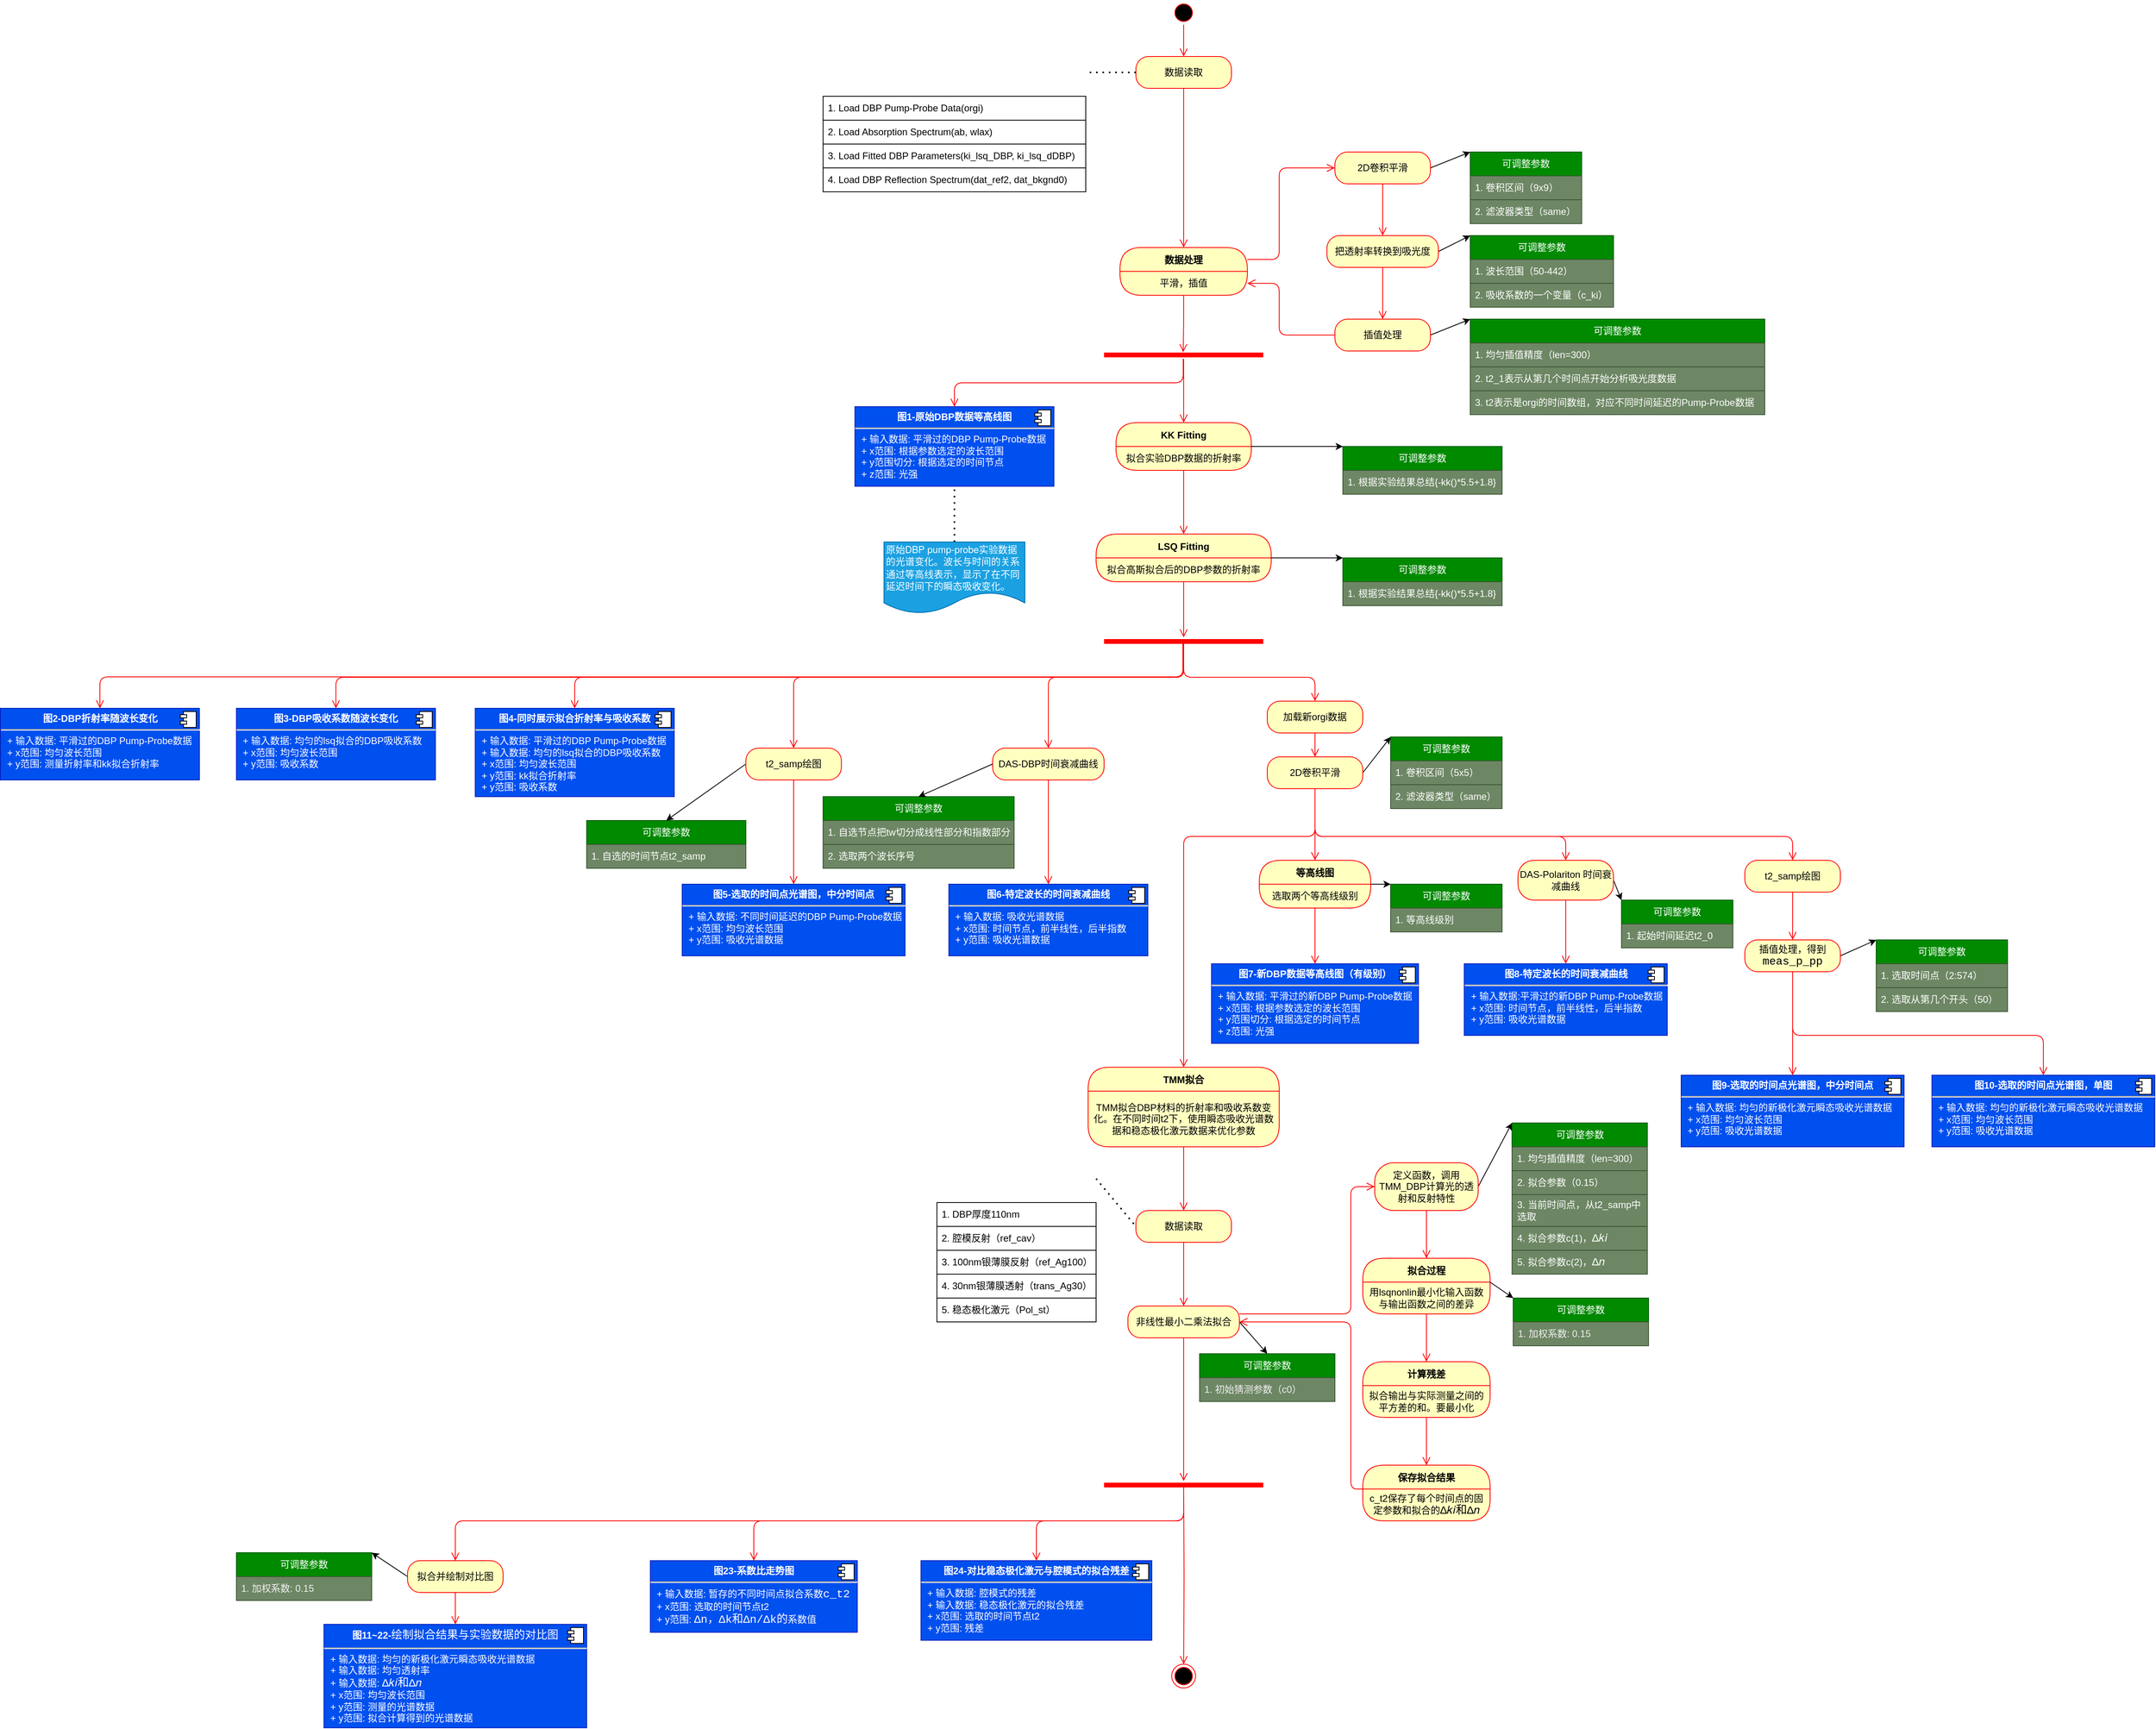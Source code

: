 <mxfile>
    <diagram id="C5RBs43oDa-KdzZeNtuy" name="Page-1">
        <mxGraphModel dx="3771" dy="3157" grid="1" gridSize="10" guides="1" tooltips="1" connect="1" arrows="1" fold="1" page="1" pageScale="1" pageWidth="827" pageHeight="1169" math="0" shadow="0">
            <root>
                <mxCell id="WIyWlLk6GJQsqaUBKTNV-0"/>
                <mxCell id="WIyWlLk6GJQsqaUBKTNV-1" parent="WIyWlLk6GJQsqaUBKTNV-0"/>
                <mxCell id="2" value="数据读取" style="swimlane;fontStyle=0;childLayout=stackLayout;horizontal=1;startSize=30;horizontalStack=0;resizeParent=1;resizeParentMax=0;resizeLast=0;collapsible=1;marginBottom=0;whiteSpace=wrap;html=1;swimlaneFillColor=none;fillColor=none;fontColor=#ffffff;strokeColor=#FFFFFF;" parent="WIyWlLk6GJQsqaUBKTNV-1" vertex="1">
                    <mxGeometry x="-453" y="130" width="330" height="150" as="geometry"/>
                </mxCell>
                <mxCell id="3" value="1. Load DBP Pump-Probe Data(orgi)" style="text;strokeColor=default;fillColor=default;align=left;verticalAlign=middle;spacingLeft=4;spacingRight=4;overflow=hidden;points=[[0,0.5],[1,0.5]];portConstraint=eastwest;rotatable=0;whiteSpace=wrap;html=1;" parent="2" vertex="1">
                    <mxGeometry y="30" width="330" height="30" as="geometry"/>
                </mxCell>
                <mxCell id="4" value="2. Load Absorption Spectrum(ab, wlax)" style="text;strokeColor=default;fillColor=none;align=left;verticalAlign=middle;spacingLeft=4;spacingRight=4;overflow=hidden;points=[[0,0.5],[1,0.5]];portConstraint=eastwest;rotatable=0;whiteSpace=wrap;html=1;" parent="2" vertex="1">
                    <mxGeometry y="60" width="330" height="30" as="geometry"/>
                </mxCell>
                <mxCell id="5" value="3. Load Fitted DBP Parameters(ki_lsq_DBP, ki_lsq_dDBP)" style="text;strokeColor=default;fillColor=none;align=left;verticalAlign=middle;spacingLeft=4;spacingRight=4;overflow=hidden;points=[[0,0.5],[1,0.5]];portConstraint=eastwest;rotatable=0;whiteSpace=wrap;html=1;" parent="2" vertex="1">
                    <mxGeometry y="90" width="330" height="30" as="geometry"/>
                </mxCell>
                <mxCell id="12" value="4. Load DBP Reflection Spectrum(dat_ref2, dat_bkgnd0)" style="text;strokeColor=default;fillColor=none;align=left;verticalAlign=middle;spacingLeft=4;spacingRight=4;overflow=hidden;points=[[0,0.5],[1,0.5]];portConstraint=eastwest;rotatable=0;whiteSpace=wrap;html=1;" parent="2" vertex="1">
                    <mxGeometry y="120" width="330" height="30" as="geometry"/>
                </mxCell>
                <mxCell id="46" value="" style="ellipse;html=1;shape=startState;fillColor=#000000;strokeColor=#ff0000;" parent="WIyWlLk6GJQsqaUBKTNV-1" vertex="1">
                    <mxGeometry x="-15" y="40" width="30" height="30" as="geometry"/>
                </mxCell>
                <mxCell id="47" value="" style="edgeStyle=orthogonalEdgeStyle;html=1;verticalAlign=bottom;endArrow=open;endSize=8;strokeColor=#ff0000;entryX=0.5;entryY=0;entryDx=0;entryDy=0;exitX=0.5;exitY=1;exitDx=0;exitDy=0;" parent="WIyWlLk6GJQsqaUBKTNV-1" source="46" target="50" edge="1">
                    <mxGeometry relative="1" as="geometry">
                        <mxPoint x="55" y="130" as="targetPoint"/>
                        <mxPoint x="220" y="90" as="sourcePoint"/>
                    </mxGeometry>
                </mxCell>
                <mxCell id="50" value="数据读取" style="rounded=1;whiteSpace=wrap;html=1;arcSize=40;fontColor=#000000;fillColor=#ffffc0;strokeColor=#ff0000;" parent="WIyWlLk6GJQsqaUBKTNV-1" vertex="1">
                    <mxGeometry x="-60" y="110" width="120" height="40" as="geometry"/>
                </mxCell>
                <mxCell id="51" value="" style="edgeStyle=orthogonalEdgeStyle;html=1;verticalAlign=bottom;endArrow=open;endSize=8;strokeColor=#ff0000;entryX=0.5;entryY=0;entryDx=0;entryDy=0;" parent="WIyWlLk6GJQsqaUBKTNV-1" source="50" target="52" edge="1">
                    <mxGeometry relative="1" as="geometry">
                        <mxPoint y="260" as="targetPoint"/>
                    </mxGeometry>
                </mxCell>
                <mxCell id="52" value="数据处理" style="swimlane;fontStyle=1;align=center;verticalAlign=middle;childLayout=stackLayout;horizontal=1;startSize=30;horizontalStack=0;resizeParent=0;resizeLast=1;container=0;fontColor=#000000;collapsible=0;rounded=1;arcSize=30;strokeColor=#ff0000;fillColor=#ffffc0;swimlaneFillColor=#ffffc0;dropTarget=0;" parent="WIyWlLk6GJQsqaUBKTNV-1" vertex="1">
                    <mxGeometry x="-80" y="350" width="160" height="60" as="geometry"/>
                </mxCell>
                <mxCell id="53" value="平滑，插值" style="text;html=1;strokeColor=none;fillColor=none;align=center;verticalAlign=middle;spacingLeft=4;spacingRight=4;whiteSpace=wrap;overflow=hidden;rotatable=0;fontColor=#000000;" parent="52" vertex="1">
                    <mxGeometry y="30" width="160" height="30" as="geometry"/>
                </mxCell>
                <mxCell id="54" value="" style="edgeStyle=orthogonalEdgeStyle;html=1;verticalAlign=bottom;endArrow=open;endSize=8;strokeColor=#ff0000;entryX=0.497;entryY=0.15;entryDx=0;entryDy=0;entryPerimeter=0;" parent="WIyWlLk6GJQsqaUBKTNV-1" source="52" target="185" edge="1">
                    <mxGeometry relative="1" as="geometry">
                        <mxPoint y="610" as="targetPoint"/>
                    </mxGeometry>
                </mxCell>
                <mxCell id="56" value="" style="edgeStyle=orthogonalEdgeStyle;html=1;verticalAlign=bottom;endArrow=open;endSize=8;strokeColor=#ff0000;exitX=0.5;exitY=1;exitDx=0;exitDy=0;entryX=0.5;entryY=0;entryDx=0;entryDy=0;" parent="WIyWlLk6GJQsqaUBKTNV-1" source="125" target="127" edge="1">
                    <mxGeometry relative="1" as="geometry">
                        <mxPoint y="880" as="targetPoint"/>
                        <mxPoint y="650" as="sourcePoint"/>
                    </mxGeometry>
                </mxCell>
                <mxCell id="58" value="" style="edgeStyle=orthogonalEdgeStyle;html=1;verticalAlign=bottom;endArrow=open;endSize=8;strokeColor=#ff0000;entryX=0.5;entryY=-0.017;entryDx=0;entryDy=0;exitX=0.5;exitY=1;exitDx=0;exitDy=0;entryPerimeter=0;" parent="WIyWlLk6GJQsqaUBKTNV-1" source="127" target="189" edge="1">
                    <mxGeometry relative="1" as="geometry">
                        <mxPoint y="850" as="targetPoint"/>
                        <mxPoint y="1000" as="sourcePoint"/>
                    </mxGeometry>
                </mxCell>
                <mxCell id="75" value="可调整参数" style="swimlane;fontStyle=0;childLayout=stackLayout;horizontal=1;startSize=30;horizontalStack=0;resizeParent=1;resizeParentMax=0;resizeLast=0;collapsible=1;marginBottom=0;whiteSpace=wrap;html=1;strokeWidth=1;fillColor=#008a00;fontColor=#ffffff;strokeColor=#005700;" parent="WIyWlLk6GJQsqaUBKTNV-1" vertex="1">
                    <mxGeometry x="360" y="230" width="140" height="90" as="geometry"/>
                </mxCell>
                <mxCell id="76" value="1. 卷积区间（9x9）" style="text;strokeColor=#3A5431;fillColor=#6d8764;align=left;verticalAlign=middle;spacingLeft=4;spacingRight=4;overflow=hidden;points=[[0,0.5],[1,0.5]];portConstraint=eastwest;rotatable=0;whiteSpace=wrap;html=1;strokeWidth=1;fontColor=#ffffff;" parent="75" vertex="1">
                    <mxGeometry y="30" width="140" height="30" as="geometry"/>
                </mxCell>
                <mxCell id="77" value="2. 滤波器类型（same）" style="text;strokeColor=#3A5431;fillColor=#6d8764;align=left;verticalAlign=middle;spacingLeft=4;spacingRight=4;overflow=hidden;points=[[0,0.5],[1,0.5]];portConstraint=eastwest;rotatable=0;whiteSpace=wrap;html=1;strokeWidth=1;fontColor=#ffffff;" parent="75" vertex="1">
                    <mxGeometry y="60" width="140" height="30" as="geometry"/>
                </mxCell>
                <mxCell id="80" value="可调整参数" style="swimlane;fontStyle=0;childLayout=stackLayout;horizontal=1;startSize=30;horizontalStack=0;resizeParent=1;resizeParentMax=0;resizeLast=0;collapsible=1;marginBottom=0;whiteSpace=wrap;html=1;strokeWidth=1;fillColor=#008a00;fontColor=#ffffff;strokeColor=#005700;" parent="WIyWlLk6GJQsqaUBKTNV-1" vertex="1">
                    <mxGeometry x="360" y="335" width="180" height="90" as="geometry"/>
                </mxCell>
                <mxCell id="78" value="1. 波长范围（50-442）" style="text;strokeColor=#3A5431;fillColor=#6d8764;align=left;verticalAlign=middle;spacingLeft=4;spacingRight=4;overflow=hidden;points=[[0,0.5],[1,0.5]];portConstraint=eastwest;rotatable=0;whiteSpace=wrap;html=1;strokeWidth=1;fontColor=#ffffff;" parent="80" vertex="1">
                    <mxGeometry y="30" width="180" height="30" as="geometry"/>
                </mxCell>
                <mxCell id="81" value="2. 吸收系数的一个变量（c_ki）" style="text;strokeColor=#3A5431;fillColor=#6d8764;align=left;verticalAlign=middle;spacingLeft=4;spacingRight=4;overflow=hidden;points=[[0,0.5],[1,0.5]];portConstraint=eastwest;rotatable=0;whiteSpace=wrap;html=1;strokeWidth=1;fontColor=#ffffff;" parent="80" vertex="1">
                    <mxGeometry y="60" width="180" height="30" as="geometry"/>
                </mxCell>
                <mxCell id="87" value="可调整参数" style="swimlane;fontStyle=0;childLayout=stackLayout;horizontal=1;startSize=30;horizontalStack=0;resizeParent=1;resizeParentMax=0;resizeLast=0;collapsible=1;marginBottom=0;whiteSpace=wrap;html=1;strokeWidth=1;fillColor=#008a00;fontColor=#ffffff;strokeColor=#005700;" parent="WIyWlLk6GJQsqaUBKTNV-1" vertex="1">
                    <mxGeometry x="360" y="440" width="370" height="120" as="geometry">
                        <mxRectangle x="470" y="450" width="100" height="30" as="alternateBounds"/>
                    </mxGeometry>
                </mxCell>
                <mxCell id="90" value="1. 均匀插值精度（len=300）&lt;span style=&quot;white-space: pre;&quot;&gt;&#9;&lt;/span&gt;" style="text;strokeColor=#3A5431;fillColor=#6d8764;align=left;verticalAlign=middle;spacingLeft=4;spacingRight=4;overflow=hidden;points=[[0,0.5],[1,0.5]];portConstraint=eastwest;rotatable=0;whiteSpace=wrap;html=1;strokeWidth=1;fontColor=#ffffff;" parent="87" vertex="1">
                    <mxGeometry y="30" width="370" height="30" as="geometry"/>
                </mxCell>
                <mxCell id="91" value="2. t2_1表示从第几个时间点开始分析吸光度数据" style="text;strokeColor=#3A5431;fillColor=#6d8764;align=left;verticalAlign=middle;spacingLeft=4;spacingRight=4;overflow=hidden;points=[[0,0.5],[1,0.5]];portConstraint=eastwest;rotatable=0;whiteSpace=wrap;html=1;strokeWidth=1;fontColor=#ffffff;" parent="87" vertex="1">
                    <mxGeometry y="60" width="370" height="30" as="geometry"/>
                </mxCell>
                <mxCell id="92" value="3. t2表示是orgi的时间数组，对应不同时间延迟的Pump-Probe数据" style="text;strokeColor=#3A5431;fillColor=#6d8764;align=left;verticalAlign=middle;spacingLeft=4;spacingRight=4;overflow=hidden;points=[[0,0.5],[1,0.5]];portConstraint=eastwest;rotatable=0;whiteSpace=wrap;html=1;strokeWidth=1;fontColor=#ffffff;" parent="87" vertex="1">
                    <mxGeometry y="90" width="370" height="30" as="geometry"/>
                </mxCell>
                <mxCell id="118" value="&lt;p style=&quot;margin:0px;margin-top:6px;text-align:center;&quot;&gt;&lt;b&gt;图1-原始DBP数据等高线图&lt;/b&gt;&lt;/p&gt;&lt;hr&gt;&lt;p style=&quot;margin:0px;margin-left:8px;&quot;&gt;+ 输入数据: 平滑过的DBP Pump-Probe数据&lt;br&gt;+ x范围: 根据参数选定的波长范围&lt;/p&gt;&lt;p style=&quot;margin:0px;margin-left:8px;&quot;&gt;+ y范围切分: 根据选定的时间节点&lt;/p&gt;&lt;p style=&quot;margin:0px;margin-left:8px;&quot;&gt;+ z范围: 光强&lt;/p&gt;" style="align=left;overflow=fill;html=1;dropTarget=0;strokeColor=#001DBC;strokeWidth=1;fillColor=#0050ef;fontColor=#ffffff;" parent="WIyWlLk6GJQsqaUBKTNV-1" vertex="1">
                    <mxGeometry x="-413" y="550" width="250" height="100" as="geometry"/>
                </mxCell>
                <mxCell id="119" value="" style="shape=component;jettyWidth=8;jettyHeight=4;strokeColor=default;strokeWidth=1;" parent="118" vertex="1">
                    <mxGeometry x="1" width="20" height="20" relative="1" as="geometry">
                        <mxPoint x="-24" y="4" as="offset"/>
                    </mxGeometry>
                </mxCell>
                <mxCell id="120" value="可调整参数" style="swimlane;fontStyle=0;childLayout=stackLayout;horizontal=1;startSize=30;horizontalStack=0;resizeParent=1;resizeParentMax=0;resizeLast=0;collapsible=1;marginBottom=0;whiteSpace=wrap;html=1;strokeWidth=1;fillColor=#008a00;fontColor=#ffffff;strokeColor=#005700;" parent="WIyWlLk6GJQsqaUBKTNV-1" vertex="1">
                    <mxGeometry x="200" y="600" width="200" height="60" as="geometry"/>
                </mxCell>
                <mxCell id="121" value="1. 根据实验结果总结{-kk()*5.5+1.8}" style="text;strokeColor=#3A5431;fillColor=#6d8764;align=left;verticalAlign=middle;spacingLeft=4;spacingRight=4;overflow=hidden;points=[[0,0.5],[1,0.5]];portConstraint=eastwest;rotatable=0;whiteSpace=wrap;html=1;strokeWidth=1;fontColor=#ffffff;" parent="120" vertex="1">
                    <mxGeometry y="30" width="200" height="30" as="geometry"/>
                </mxCell>
                <mxCell id="124" value="KK Fitting" style="swimlane;fontStyle=1;align=center;verticalAlign=middle;childLayout=stackLayout;horizontal=1;startSize=30;horizontalStack=0;resizeParent=0;resizeLast=1;container=0;fontColor=#000000;collapsible=0;rounded=1;arcSize=30;strokeColor=#ff0000;fillColor=#ffffc0;swimlaneFillColor=#ffffc0;dropTarget=0;strokeWidth=1;" parent="WIyWlLk6GJQsqaUBKTNV-1" vertex="1">
                    <mxGeometry x="-85" y="570" width="170" height="60" as="geometry"/>
                </mxCell>
                <mxCell id="125" value="拟合实验DBP数据的折射率" style="text;html=1;strokeColor=none;fillColor=none;align=center;verticalAlign=middle;spacingLeft=4;spacingRight=4;whiteSpace=wrap;overflow=hidden;rotatable=0;fontColor=#000000;strokeWidth=1;" parent="124" vertex="1">
                    <mxGeometry y="30" width="170" height="30" as="geometry"/>
                </mxCell>
                <mxCell id="127" value="LSQ Fitting" style="swimlane;fontStyle=1;align=center;verticalAlign=middle;childLayout=stackLayout;horizontal=1;startSize=30;horizontalStack=0;resizeParent=0;resizeLast=1;container=0;fontColor=#000000;collapsible=0;rounded=1;arcSize=30;strokeColor=#ff0000;fillColor=#ffffc0;swimlaneFillColor=#ffffc0;dropTarget=0;strokeWidth=1;" parent="WIyWlLk6GJQsqaUBKTNV-1" vertex="1">
                    <mxGeometry x="-110" y="710" width="220" height="60" as="geometry"/>
                </mxCell>
                <mxCell id="128" value="拟合高斯拟合后的DBP参数的折射率" style="text;html=1;strokeColor=none;fillColor=none;align=center;verticalAlign=middle;spacingLeft=4;spacingRight=4;whiteSpace=wrap;overflow=hidden;rotatable=0;fontColor=#000000;strokeWidth=1;" parent="127" vertex="1">
                    <mxGeometry y="30" width="220" height="30" as="geometry"/>
                </mxCell>
                <mxCell id="129" value="拟合并插值，使波长均匀" style="text;html=1;strokeColor=none;fillColor=none;align=center;verticalAlign=middle;spacingLeft=4;spacingRight=4;whiteSpace=wrap;overflow=hidden;rotatable=0;fontColor=#000000;strokeWidth=1;" parent="127" vertex="1">
                    <mxGeometry y="60" width="220" as="geometry"/>
                </mxCell>
                <mxCell id="130" value="可调整参数" style="swimlane;fontStyle=0;childLayout=stackLayout;horizontal=1;startSize=30;horizontalStack=0;resizeParent=1;resizeParentMax=0;resizeLast=0;collapsible=1;marginBottom=0;whiteSpace=wrap;html=1;strokeWidth=1;fillColor=#008a00;fontColor=#ffffff;strokeColor=#005700;" parent="WIyWlLk6GJQsqaUBKTNV-1" vertex="1">
                    <mxGeometry x="200" y="740" width="200" height="60" as="geometry"/>
                </mxCell>
                <mxCell id="131" value="1. 根据实验结果总结{-kk()*5.5+1.8}" style="text;strokeColor=#3A5431;fillColor=#6d8764;align=left;verticalAlign=middle;spacingLeft=4;spacingRight=4;overflow=hidden;points=[[0,0.5],[1,0.5]];portConstraint=eastwest;rotatable=0;whiteSpace=wrap;html=1;strokeWidth=1;fontColor=#ffffff;" parent="130" vertex="1">
                    <mxGeometry y="30" width="200" height="30" as="geometry"/>
                </mxCell>
                <mxCell id="162" value="&lt;p style=&quot;margin:0px;margin-top:6px;text-align:center;&quot;&gt;&lt;b&gt;图2-DBP折射率随波长变化&lt;/b&gt;&lt;/p&gt;&lt;hr&gt;&lt;p style=&quot;margin:0px;margin-left:8px;&quot;&gt;+ 输入数据: 平滑过的DBP Pump-Probe数据&lt;br&gt;+ x范围: 均匀波长范围&lt;/p&gt;&lt;p style=&quot;margin:0px;margin-left:8px;&quot;&gt;+ y范围: 测量折射率和kk拟合折射率&lt;/p&gt;" style="align=left;overflow=fill;html=1;dropTarget=0;strokeColor=#001DBC;strokeWidth=1;fillColor=#0050ef;fontColor=#ffffff;" parent="WIyWlLk6GJQsqaUBKTNV-1" vertex="1">
                    <mxGeometry x="-1486.5" y="929" width="250" height="90" as="geometry"/>
                </mxCell>
                <mxCell id="163" value="" style="shape=component;jettyWidth=8;jettyHeight=4;strokeColor=default;strokeWidth=1;" parent="162" vertex="1">
                    <mxGeometry x="1" width="20" height="20" relative="1" as="geometry">
                        <mxPoint x="-24" y="4" as="offset"/>
                    </mxGeometry>
                </mxCell>
                <mxCell id="173" value="&lt;span style=&quot;font-family: &amp;quot;Helvetica Neue&amp;quot;, Helvetica, &amp;quot;Segoe UI&amp;quot;, Arial, freesans, sans-serif;&quot;&gt;&lt;font color=&quot;#ffffff&quot; style=&quot;font-size: 12px;&quot;&gt;原始DBP pump-probe实验数据的光谱变化。波长与时间的关系通过等高线表示，显示了在不同延迟时间下的瞬态吸收变化。&lt;/font&gt;&lt;/span&gt;" style="shape=document;whiteSpace=wrap;html=1;boundedLbl=1;labelBackgroundColor=none;strokeColor=#006EAF;strokeWidth=1;fontColor=#ffffff;align=left;fillColor=#1ba1e2;" parent="WIyWlLk6GJQsqaUBKTNV-1" vertex="1">
                    <mxGeometry x="-376.5" y="720" width="177" height="90" as="geometry"/>
                </mxCell>
                <mxCell id="175" value="" style="endArrow=none;dashed=1;html=1;dashPattern=1 3;strokeWidth=2;fontColor=#f2eded;exitX=0.5;exitY=0;exitDx=0;exitDy=0;entryX=0.5;entryY=1;entryDx=0;entryDy=0;" parent="WIyWlLk6GJQsqaUBKTNV-1" source="173" target="118" edge="1">
                    <mxGeometry width="50" height="50" relative="1" as="geometry">
                        <mxPoint x="-520" y="450" as="sourcePoint"/>
                        <mxPoint x="-470" y="400" as="targetPoint"/>
                    </mxGeometry>
                </mxCell>
                <mxCell id="181" value="" style="endArrow=none;dashed=1;html=1;dashPattern=1 3;strokeWidth=2;fontSize=12;fontColor=#FFFFFF;exitX=0;exitY=0.5;exitDx=0;exitDy=0;entryX=1;entryY=0;entryDx=0;entryDy=0;" parent="WIyWlLk6GJQsqaUBKTNV-1" source="50" target="2" edge="1">
                    <mxGeometry width="50" height="50" relative="1" as="geometry">
                        <mxPoint x="80" y="310" as="sourcePoint"/>
                        <mxPoint x="130" y="260" as="targetPoint"/>
                    </mxGeometry>
                </mxCell>
                <mxCell id="185" value="" style="shape=line;html=1;strokeWidth=6;strokeColor=#ff0000;labelBackgroundColor=none;fontSize=12;fontColor=#FFFFFF;fillColor=#fdffc2;" parent="WIyWlLk6GJQsqaUBKTNV-1" vertex="1">
                    <mxGeometry x="-100" y="480" width="200" height="10" as="geometry"/>
                </mxCell>
                <mxCell id="186" value="" style="edgeStyle=orthogonalEdgeStyle;html=1;verticalAlign=bottom;endArrow=open;endSize=8;strokeColor=#ff0000;strokeWidth=1;fontSize=12;fontColor=#FFFFFF;entryX=0.5;entryY=0;entryDx=0;entryDy=0;" parent="WIyWlLk6GJQsqaUBKTNV-1" source="185" target="124" edge="1">
                    <mxGeometry relative="1" as="geometry">
                        <mxPoint y="550" as="targetPoint"/>
                    </mxGeometry>
                </mxCell>
                <mxCell id="188" value="" style="edgeStyle=orthogonalEdgeStyle;html=1;verticalAlign=bottom;endArrow=open;endSize=8;strokeColor=#ff0000;strokeWidth=1;fontSize=12;fontColor=#FFFFFF;exitX=0.497;exitY=0.983;exitDx=0;exitDy=0;exitPerimeter=0;entryX=0.5;entryY=0;entryDx=0;entryDy=0;" parent="WIyWlLk6GJQsqaUBKTNV-1" source="185" target="118" edge="1">
                    <mxGeometry relative="1" as="geometry">
                        <mxPoint x="-80" y="550" as="targetPoint"/>
                        <mxPoint x="10" y="500" as="sourcePoint"/>
                    </mxGeometry>
                </mxCell>
                <mxCell id="189" value="" style="shape=line;html=1;strokeWidth=6;strokeColor=#ff0000;labelBackgroundColor=none;fontSize=12;fontColor=#FFFFFF;fillColor=#fdffc2;" parent="WIyWlLk6GJQsqaUBKTNV-1" vertex="1">
                    <mxGeometry x="-100" y="840" width="200" height="10" as="geometry"/>
                </mxCell>
                <mxCell id="195" value="" style="edgeStyle=orthogonalEdgeStyle;html=1;verticalAlign=bottom;endArrow=open;endSize=8;strokeColor=#ff0000;strokeWidth=1;fontSize=12;fontColor=#FFFFFF;exitX=0.498;exitY=0.983;exitDx=0;exitDy=0;exitPerimeter=0;entryX=0.5;entryY=0;entryDx=0;entryDy=0;" parent="WIyWlLk6GJQsqaUBKTNV-1" source="189" target="162" edge="1">
                    <mxGeometry relative="1" as="geometry">
                        <mxPoint x="-230" y="920" as="targetPoint"/>
                        <mxPoint x="10.0" y="860" as="sourcePoint"/>
                    </mxGeometry>
                </mxCell>
                <mxCell id="197" value="&lt;p style=&quot;margin:0px;margin-top:6px;text-align:center;&quot;&gt;&lt;b&gt;图3-DBP吸收系数随波长变化&lt;/b&gt;&lt;/p&gt;&lt;hr&gt;&lt;p style=&quot;margin:0px;margin-left:8px;&quot;&gt;+ 输入数据: 均匀的lsq拟合的DBP吸收系数&lt;br&gt;+ x范围: 均匀波长范围&lt;/p&gt;&lt;p style=&quot;margin:0px;margin-left:8px;&quot;&gt;+ y范围: 吸收系数&lt;/p&gt;" style="align=left;overflow=fill;html=1;dropTarget=0;strokeColor=#001DBC;strokeWidth=1;fillColor=#0050ef;fontColor=#ffffff;" parent="WIyWlLk6GJQsqaUBKTNV-1" vertex="1">
                    <mxGeometry x="-1190" y="929" width="250" height="90" as="geometry"/>
                </mxCell>
                <mxCell id="198" value="" style="shape=component;jettyWidth=8;jettyHeight=4;strokeColor=default;strokeWidth=1;" parent="197" vertex="1">
                    <mxGeometry x="1" width="20" height="20" relative="1" as="geometry">
                        <mxPoint x="-24" y="4" as="offset"/>
                    </mxGeometry>
                </mxCell>
                <mxCell id="199" value="&lt;p style=&quot;margin:0px;margin-top:6px;text-align:center;&quot;&gt;&lt;b&gt;图5-选取的时间点光谱图，中分时间点&lt;/b&gt;&lt;/p&gt;&lt;hr&gt;&lt;p style=&quot;margin:0px;margin-left:8px;&quot;&gt;+ 输入数据: 不同时间延迟的DBP Pump-Probe数据&lt;br&gt;+ x范围: 均匀波长范围&lt;/p&gt;&lt;p style=&quot;margin:0px;margin-left:8px;&quot;&gt;+ y范围: 吸收光谱数据&lt;/p&gt;" style="align=left;overflow=fill;html=1;dropTarget=0;strokeColor=#001DBC;strokeWidth=1;fillColor=#0050ef;fontColor=#ffffff;" parent="WIyWlLk6GJQsqaUBKTNV-1" vertex="1">
                    <mxGeometry x="-630" y="1150" width="280" height="90" as="geometry"/>
                </mxCell>
                <mxCell id="200" value="" style="shape=component;jettyWidth=8;jettyHeight=4;strokeColor=default;strokeWidth=1;" parent="199" vertex="1">
                    <mxGeometry x="1" width="20" height="20" relative="1" as="geometry">
                        <mxPoint x="-24" y="4" as="offset"/>
                    </mxGeometry>
                </mxCell>
                <mxCell id="201" value="&lt;p style=&quot;margin:0px;margin-top:6px;text-align:center;&quot;&gt;&lt;b&gt;图4-同时展示拟合折射率与吸收系数&lt;/b&gt;&lt;/p&gt;&lt;hr&gt;&lt;p style=&quot;margin:0px;margin-left:8px;&quot;&gt;+ 输入数据: 平滑过的DBP Pump-Probe数据&lt;/p&gt;&lt;p style=&quot;margin:0px;margin-left:8px;&quot;&gt;+ 输入数据: 均匀的lsq拟合的DBP吸收系数&lt;br&gt;+ x范围: 均匀波长范围&lt;/p&gt;&lt;p style=&quot;margin:0px;margin-left:8px;&quot;&gt;+ y范围: kk拟合折射率&lt;/p&gt;&lt;p style=&quot;margin:0px;margin-left:8px;&quot;&gt;+ y范围: 吸收系数&lt;/p&gt;" style="align=left;overflow=fill;html=1;dropTarget=0;strokeColor=#001DBC;strokeWidth=1;fillColor=#0050ef;fontColor=#ffffff;" parent="WIyWlLk6GJQsqaUBKTNV-1" vertex="1">
                    <mxGeometry x="-890" y="929" width="250" height="111" as="geometry"/>
                </mxCell>
                <mxCell id="202" value="" style="shape=component;jettyWidth=8;jettyHeight=4;strokeColor=default;strokeWidth=1;" parent="201" vertex="1">
                    <mxGeometry x="1" width="20" height="20" relative="1" as="geometry">
                        <mxPoint x="-24" y="4" as="offset"/>
                    </mxGeometry>
                </mxCell>
                <mxCell id="203" value="&lt;p style=&quot;margin:0px;margin-top:6px;text-align:center;&quot;&gt;&lt;b&gt;图6-特定波长的时间衰减曲线&lt;/b&gt;&lt;/p&gt;&lt;hr&gt;&lt;p style=&quot;margin:0px;margin-left:8px;&quot;&gt;+ 输入数据: 吸收光谱数据&lt;br&gt;+ x范围: 时间节点，前半线性，后半指数&lt;/p&gt;&lt;p style=&quot;margin:0px;margin-left:8px;&quot;&gt;+ y范围: 吸收光谱数据&lt;/p&gt;" style="align=left;overflow=fill;html=1;dropTarget=0;strokeColor=#001DBC;strokeWidth=1;fillColor=#0050ef;fontColor=#ffffff;" parent="WIyWlLk6GJQsqaUBKTNV-1" vertex="1">
                    <mxGeometry x="-295" y="1150" width="250" height="90" as="geometry"/>
                </mxCell>
                <mxCell id="204" value="" style="shape=component;jettyWidth=8;jettyHeight=4;strokeColor=default;strokeWidth=1;" parent="203" vertex="1">
                    <mxGeometry x="1" width="20" height="20" relative="1" as="geometry">
                        <mxPoint x="-24" y="4" as="offset"/>
                    </mxGeometry>
                </mxCell>
                <mxCell id="205" value="&lt;p style=&quot;margin:0px;margin-top:6px;text-align:center;&quot;&gt;&lt;b&gt;图7-新DBP数据等高线图（有级别）&lt;/b&gt;&lt;/p&gt;&lt;hr&gt;&lt;p style=&quot;margin:0px;margin-left:8px;&quot;&gt;+ 输入数据: 平滑过的新DBP Pump-Probe数据&lt;br&gt;+ x范围: 根据参数选定的波长范围&lt;/p&gt;&lt;p style=&quot;margin:0px;margin-left:8px;&quot;&gt;+ y范围切分: 根据选定的时间节点&lt;/p&gt;&lt;p style=&quot;margin:0px;margin-left:8px;&quot;&gt;+ z范围: 光强&lt;/p&gt;" style="align=left;overflow=fill;html=1;dropTarget=0;strokeColor=#001DBC;strokeWidth=1;fillColor=#0050ef;fontColor=#ffffff;" parent="WIyWlLk6GJQsqaUBKTNV-1" vertex="1">
                    <mxGeometry x="35" y="1250" width="260" height="100" as="geometry"/>
                </mxCell>
                <mxCell id="206" value="" style="shape=component;jettyWidth=8;jettyHeight=4;strokeColor=default;strokeWidth=1;" parent="205" vertex="1">
                    <mxGeometry x="1" width="20" height="20" relative="1" as="geometry">
                        <mxPoint x="-24" y="4" as="offset"/>
                    </mxGeometry>
                </mxCell>
                <mxCell id="217" value="" style="edgeStyle=orthogonalEdgeStyle;html=1;verticalAlign=bottom;endArrow=open;endSize=8;strokeColor=#ff0000;strokeWidth=1;fontSize=12;fontColor=#FFFFFF;entryX=0.5;entryY=0;entryDx=0;entryDy=0;" parent="WIyWlLk6GJQsqaUBKTNV-1" target="197" edge="1">
                    <mxGeometry relative="1" as="geometry">
                        <mxPoint x="-960" y="850" as="targetPoint"/>
                        <mxPoint y="850" as="sourcePoint"/>
                        <Array as="points">
                            <mxPoint y="890"/>
                            <mxPoint x="-1065" y="890"/>
                        </Array>
                    </mxGeometry>
                </mxCell>
                <mxCell id="218" value="" style="edgeStyle=orthogonalEdgeStyle;html=1;verticalAlign=bottom;endArrow=open;endSize=8;strokeColor=#ff0000;strokeWidth=1;fontSize=12;fontColor=#FFFFFF;entryX=0.5;entryY=0;entryDx=0;entryDy=0;" parent="WIyWlLk6GJQsqaUBKTNV-1" target="201" edge="1">
                    <mxGeometry relative="1" as="geometry">
                        <mxPoint x="-565" y="740" as="targetPoint"/>
                        <mxPoint y="850" as="sourcePoint"/>
                        <Array as="points">
                            <mxPoint y="890"/>
                            <mxPoint x="-765" y="890"/>
                        </Array>
                    </mxGeometry>
                </mxCell>
                <mxCell id="219" value="" style="edgeStyle=orthogonalEdgeStyle;html=1;verticalAlign=bottom;endArrow=open;endSize=8;strokeColor=#ff0000;strokeWidth=1;fontSize=12;fontColor=#FFFFFF;exitX=0.495;exitY=0.8;exitDx=0;exitDy=0;exitPerimeter=0;entryX=0.5;entryY=0;entryDx=0;entryDy=0;" parent="WIyWlLk6GJQsqaUBKTNV-1" source="189" target="230" edge="1">
                    <mxGeometry relative="1" as="geometry">
                        <mxPoint x="-465" y="980" as="targetPoint"/>
                        <mxPoint x="-565" y="680" as="sourcePoint"/>
                        <Array as="points">
                            <mxPoint x="-1" y="890"/>
                            <mxPoint x="-490" y="890"/>
                        </Array>
                    </mxGeometry>
                </mxCell>
                <mxCell id="220" value="" style="edgeStyle=orthogonalEdgeStyle;html=1;verticalAlign=bottom;endArrow=open;endSize=8;strokeColor=#ff0000;strokeWidth=1;fontSize=12;fontColor=#FFFFFF;exitX=0.5;exitY=0.5;exitDx=0;exitDy=0;exitPerimeter=0;entryX=0.5;entryY=0;entryDx=0;entryDy=0;" parent="WIyWlLk6GJQsqaUBKTNV-1" source="189" target="249" edge="1">
                    <mxGeometry relative="1" as="geometry">
                        <mxPoint x="-170" y="980" as="targetPoint"/>
                        <mxPoint x="-565" y="680" as="sourcePoint"/>
                        <Array as="points">
                            <mxPoint y="890"/>
                            <mxPoint x="-170" y="890"/>
                        </Array>
                    </mxGeometry>
                </mxCell>
                <mxCell id="221" value="" style="edgeStyle=orthogonalEdgeStyle;html=1;verticalAlign=bottom;endArrow=open;endSize=8;strokeColor=#ff0000;strokeWidth=1;fontSize=12;fontColor=#FFFFFF;entryX=0.5;entryY=0;entryDx=0;entryDy=0;exitX=0.5;exitY=1;exitDx=0;exitDy=0;" parent="WIyWlLk6GJQsqaUBKTNV-1" target="228" edge="1" source="258">
                    <mxGeometry relative="1" as="geometry">
                        <mxPoint y="1020" as="targetPoint"/>
                        <mxPoint y="850" as="sourcePoint"/>
                        <Array as="points">
                            <mxPoint x="165" y="1090"/>
                            <mxPoint y="1090"/>
                        </Array>
                    </mxGeometry>
                </mxCell>
                <mxCell id="224" value="" style="edgeStyle=orthogonalEdgeStyle;html=1;verticalAlign=bottom;endArrow=open;endSize=8;strokeColor=#ff0000;strokeWidth=1;fontSize=12;fontColor=#FFFFFF;exitX=0.5;exitY=1;exitDx=0;exitDy=0;entryX=0.5;entryY=0;entryDx=0;entryDy=0;" parent="WIyWlLk6GJQsqaUBKTNV-1" source="286" target="298" edge="1">
                    <mxGeometry relative="1" as="geometry">
                        <mxPoint x="1065" y="1340" as="targetPoint"/>
                        <mxPoint y="850" as="sourcePoint"/>
                        <Array as="points">
                            <mxPoint x="765" y="1340"/>
                            <mxPoint x="1080" y="1340"/>
                        </Array>
                    </mxGeometry>
                </mxCell>
                <mxCell id="225" value="" style="edgeStyle=orthogonalEdgeStyle;html=1;verticalAlign=bottom;endArrow=open;endSize=8;strokeColor=#ff0000;strokeWidth=1;fontSize=12;fontColor=#FFFFFF;exitX=0.5;exitY=1;exitDx=0;exitDy=0;entryX=0.5;entryY=0;entryDx=0;entryDy=0;" parent="WIyWlLk6GJQsqaUBKTNV-1" source="258" target="284" edge="1">
                    <mxGeometry relative="1" as="geometry">
                        <mxPoint x="765" y="1030" as="targetPoint"/>
                        <mxPoint y="850" as="sourcePoint"/>
                        <Array as="points">
                            <mxPoint x="165" y="1090"/>
                            <mxPoint x="765" y="1090"/>
                        </Array>
                    </mxGeometry>
                </mxCell>
                <mxCell id="226" value="" style="edgeStyle=orthogonalEdgeStyle;html=1;verticalAlign=bottom;endArrow=open;endSize=8;strokeColor=#ff0000;strokeWidth=1;fontSize=12;fontColor=#FFFFFF;exitX=0.5;exitY=1;exitDx=0;exitDy=0;entryX=0.5;entryY=0;entryDx=0;entryDy=0;" parent="WIyWlLk6GJQsqaUBKTNV-1" source="258" target="278" edge="1">
                    <mxGeometry relative="1" as="geometry">
                        <mxPoint x="465" y="1110" as="targetPoint"/>
                        <mxPoint y="850" as="sourcePoint"/>
                        <Array as="points">
                            <mxPoint x="165" y="1090"/>
                            <mxPoint x="480" y="1090"/>
                        </Array>
                    </mxGeometry>
                </mxCell>
                <mxCell id="227" value="" style="edgeStyle=orthogonalEdgeStyle;html=1;verticalAlign=bottom;endArrow=open;endSize=8;strokeColor=#ff0000;strokeWidth=1;fontSize=12;fontColor=#FFFFFF;entryX=0.5;entryY=0;entryDx=0;entryDy=0;" parent="WIyWlLk6GJQsqaUBKTNV-1" target="256" edge="1">
                    <mxGeometry relative="1" as="geometry">
                        <mxPoint x="165" y="930" as="targetPoint"/>
                        <mxPoint y="850" as="sourcePoint"/>
                        <Array as="points">
                            <mxPoint y="890"/>
                            <mxPoint x="165" y="890"/>
                        </Array>
                    </mxGeometry>
                </mxCell>
                <mxCell id="228" value="TMM拟合" style="swimlane;fontStyle=1;align=center;verticalAlign=middle;childLayout=stackLayout;horizontal=1;startSize=30;horizontalStack=0;resizeParent=0;resizeLast=1;container=0;fontColor=#000000;collapsible=0;rounded=1;arcSize=30;strokeColor=#ff0000;fillColor=#ffffc0;swimlaneFillColor=#ffffc0;dropTarget=0;strokeWidth=1;" parent="WIyWlLk6GJQsqaUBKTNV-1" vertex="1">
                    <mxGeometry x="-120" y="1380" width="240" height="100" as="geometry"/>
                </mxCell>
                <mxCell id="229" value="TMM拟合DBP材料的折射率和吸收系数变化。在不同时间t2下，使用瞬态吸收光谱数据和稳态极化激元数据来优化参数" style="text;html=1;strokeColor=none;fillColor=none;align=center;verticalAlign=middle;spacingLeft=4;spacingRight=4;whiteSpace=wrap;overflow=hidden;rotatable=0;fontColor=#000000;strokeWidth=1;" parent="228" vertex="1">
                    <mxGeometry y="30" width="240" height="70" as="geometry"/>
                </mxCell>
                <mxCell id="247" value="" style="edgeStyle=none;html=1;fontColor=#000000;exitX=0;exitY=0.5;exitDx=0;exitDy=0;entryX=0.5;entryY=0;entryDx=0;entryDy=0;" parent="WIyWlLk6GJQsqaUBKTNV-1" source="230" target="233" edge="1">
                    <mxGeometry relative="1" as="geometry"/>
                </mxCell>
                <mxCell id="230" value="t2_samp绘图" style="rounded=1;whiteSpace=wrap;html=1;arcSize=40;fontColor=#000000;fillColor=#ffffc0;strokeColor=#ff0000;" parent="WIyWlLk6GJQsqaUBKTNV-1" vertex="1">
                    <mxGeometry x="-550" y="979" width="120" height="40" as="geometry"/>
                </mxCell>
                <mxCell id="231" value="" style="edgeStyle=orthogonalEdgeStyle;html=1;verticalAlign=bottom;endArrow=open;endSize=8;strokeColor=#ff0000;entryX=0.5;entryY=0;entryDx=0;entryDy=0;" parent="WIyWlLk6GJQsqaUBKTNV-1" source="230" target="199" edge="1">
                    <mxGeometry relative="1" as="geometry">
                        <mxPoint x="-200" y="1180" as="targetPoint"/>
                    </mxGeometry>
                </mxCell>
                <mxCell id="233" value="可调整参数" style="swimlane;fontStyle=0;childLayout=stackLayout;horizontal=1;startSize=30;horizontalStack=0;resizeParent=1;resizeParentMax=0;resizeLast=0;collapsible=1;marginBottom=0;whiteSpace=wrap;html=1;strokeWidth=1;fillColor=#008a00;fontColor=#ffffff;strokeColor=#005700;" parent="WIyWlLk6GJQsqaUBKTNV-1" vertex="1">
                    <mxGeometry x="-750" y="1070" width="200" height="60" as="geometry"/>
                </mxCell>
                <mxCell id="234" value="1. 自选的时间节点t2_samp" style="text;strokeColor=#3A5431;fillColor=#6d8764;align=left;verticalAlign=middle;spacingLeft=4;spacingRight=4;overflow=hidden;points=[[0,0.5],[1,0.5]];portConstraint=eastwest;rotatable=0;whiteSpace=wrap;html=1;strokeWidth=1;fontColor=#ffffff;" parent="233" vertex="1">
                    <mxGeometry y="30" width="200" height="30" as="geometry"/>
                </mxCell>
                <mxCell id="242" value="" style="edgeStyle=none;html=1;fontColor=#000000;exitX=1;exitY=0.5;exitDx=0;exitDy=0;entryX=0;entryY=0;entryDx=0;entryDy=0;" parent="WIyWlLk6GJQsqaUBKTNV-1" source="235" target="75" edge="1">
                    <mxGeometry relative="1" as="geometry"/>
                </mxCell>
                <mxCell id="235" value="&lt;span style=&quot;text-align: left;&quot;&gt;2D卷积平滑&lt;/span&gt;" style="rounded=1;whiteSpace=wrap;html=1;arcSize=40;fontColor=#000000;fillColor=#ffffc0;strokeColor=#ff0000;" parent="WIyWlLk6GJQsqaUBKTNV-1" vertex="1">
                    <mxGeometry x="190" y="230" width="120" height="40" as="geometry"/>
                </mxCell>
                <mxCell id="236" value="" style="edgeStyle=orthogonalEdgeStyle;html=1;verticalAlign=bottom;endArrow=open;endSize=8;strokeColor=#ff0000;fontColor=#000000;entryX=0.5;entryY=0;entryDx=0;entryDy=0;" parent="WIyWlLk6GJQsqaUBKTNV-1" source="235" target="237" edge="1">
                    <mxGeometry relative="1" as="geometry">
                        <mxPoint x="160" y="270" as="targetPoint"/>
                    </mxGeometry>
                </mxCell>
                <mxCell id="243" value="" style="edgeStyle=none;html=1;fontColor=#000000;exitX=1;exitY=0.5;exitDx=0;exitDy=0;entryX=0;entryY=0;entryDx=0;entryDy=0;" parent="WIyWlLk6GJQsqaUBKTNV-1" source="237" target="80" edge="1">
                    <mxGeometry relative="1" as="geometry"/>
                </mxCell>
                <mxCell id="237" value="&lt;span style=&quot;text-align: left;&quot;&gt;把透射率转换到吸光度&lt;/span&gt;" style="rounded=1;whiteSpace=wrap;html=1;arcSize=40;fontColor=#000000;fillColor=#ffffc0;strokeColor=#ff0000;" parent="WIyWlLk6GJQsqaUBKTNV-1" vertex="1">
                    <mxGeometry x="180" y="335" width="140" height="40" as="geometry"/>
                </mxCell>
                <mxCell id="238" value="" style="edgeStyle=orthogonalEdgeStyle;html=1;verticalAlign=bottom;endArrow=open;endSize=8;strokeColor=#ff0000;fontColor=#000000;entryX=0.5;entryY=0;entryDx=0;entryDy=0;" parent="WIyWlLk6GJQsqaUBKTNV-1" source="237" target="239" edge="1">
                    <mxGeometry relative="1" as="geometry">
                        <mxPoint x="110" y="390" as="targetPoint"/>
                    </mxGeometry>
                </mxCell>
                <mxCell id="244" value="" style="edgeStyle=none;html=1;fontColor=#000000;exitX=1;exitY=0.5;exitDx=0;exitDy=0;entryX=0;entryY=0;entryDx=0;entryDy=0;" parent="WIyWlLk6GJQsqaUBKTNV-1" source="239" target="87" edge="1">
                    <mxGeometry relative="1" as="geometry">
                        <mxPoint x="340" y="440" as="targetPoint"/>
                    </mxGeometry>
                </mxCell>
                <mxCell id="239" value="&lt;span style=&quot;text-align: left;&quot;&gt;插值处理&lt;/span&gt;" style="rounded=1;whiteSpace=wrap;html=1;arcSize=40;fontColor=#000000;fillColor=#ffffc0;strokeColor=#ff0000;" parent="WIyWlLk6GJQsqaUBKTNV-1" vertex="1">
                    <mxGeometry x="190" y="440" width="120" height="40" as="geometry"/>
                </mxCell>
                <mxCell id="240" value="" style="edgeStyle=orthogonalEdgeStyle;html=1;verticalAlign=bottom;endArrow=open;endSize=8;strokeColor=#ff0000;fontColor=#000000;entryX=1;entryY=0.5;entryDx=0;entryDy=0;exitX=0;exitY=0.5;exitDx=0;exitDy=0;" parent="WIyWlLk6GJQsqaUBKTNV-1" source="239" target="53" edge="1">
                    <mxGeometry relative="1" as="geometry">
                        <mxPoint x="130" y="380" as="targetPoint"/>
                        <Array as="points">
                            <mxPoint x="120" y="460"/>
                            <mxPoint x="120" y="395"/>
                        </Array>
                    </mxGeometry>
                </mxCell>
                <mxCell id="241" value="" style="edgeStyle=orthogonalEdgeStyle;html=1;verticalAlign=bottom;endArrow=open;endSize=8;strokeColor=#ff0000;fontColor=#000000;entryX=0;entryY=0.5;entryDx=0;entryDy=0;exitX=1;exitY=0.25;exitDx=0;exitDy=0;" parent="WIyWlLk6GJQsqaUBKTNV-1" source="52" target="235" edge="1">
                    <mxGeometry relative="1" as="geometry">
                        <mxPoint x="50" y="200" as="targetPoint"/>
                        <mxPoint x="160" y="280" as="sourcePoint"/>
                        <Array as="points">
                            <mxPoint x="120" y="365"/>
                            <mxPoint x="120" y="250"/>
                        </Array>
                    </mxGeometry>
                </mxCell>
                <mxCell id="245" value="" style="edgeStyle=none;html=1;fontColor=#000000;exitX=1;exitY=0;exitDx=0;exitDy=0;entryX=0;entryY=0;entryDx=0;entryDy=0;" parent="WIyWlLk6GJQsqaUBKTNV-1" source="125" target="120" edge="1">
                    <mxGeometry relative="1" as="geometry"/>
                </mxCell>
                <mxCell id="246" value="" style="edgeStyle=none;html=1;fontColor=#000000;exitX=1;exitY=0;exitDx=0;exitDy=0;entryX=0;entryY=0;entryDx=0;entryDy=0;" parent="WIyWlLk6GJQsqaUBKTNV-1" source="128" target="130" edge="1">
                    <mxGeometry relative="1" as="geometry"/>
                </mxCell>
                <mxCell id="249" value="DAS-DBP时间衰减曲线" style="rounded=1;whiteSpace=wrap;html=1;arcSize=40;fontColor=#000000;fillColor=#ffffc0;strokeColor=#ff0000;" parent="WIyWlLk6GJQsqaUBKTNV-1" vertex="1">
                    <mxGeometry x="-240" y="979" width="140" height="40" as="geometry"/>
                </mxCell>
                <mxCell id="250" value="" style="edgeStyle=orthogonalEdgeStyle;html=1;verticalAlign=bottom;endArrow=open;endSize=8;strokeColor=#ff0000;fontColor=#000000;entryX=0.5;entryY=0;entryDx=0;entryDy=0;" parent="WIyWlLk6GJQsqaUBKTNV-1" source="249" target="203" edge="1">
                    <mxGeometry relative="1" as="geometry">
                        <mxPoint x="-170" y="1100" as="targetPoint"/>
                    </mxGeometry>
                </mxCell>
                <mxCell id="251" value="可调整参数" style="swimlane;fontStyle=0;childLayout=stackLayout;horizontal=1;startSize=30;horizontalStack=0;resizeParent=1;resizeParentMax=0;resizeLast=0;collapsible=1;marginBottom=0;whiteSpace=wrap;html=1;strokeWidth=1;fillColor=#008a00;fontColor=#ffffff;strokeColor=#005700;" parent="WIyWlLk6GJQsqaUBKTNV-1" vertex="1">
                    <mxGeometry x="-453" y="1040" width="240" height="90" as="geometry"/>
                </mxCell>
                <mxCell id="252" value="1. 自选节点把tw切分成线性部分和指数部分" style="text;strokeColor=#3A5431;fillColor=#6d8764;align=left;verticalAlign=middle;spacingLeft=4;spacingRight=4;overflow=hidden;points=[[0,0.5],[1,0.5]];portConstraint=eastwest;rotatable=0;whiteSpace=wrap;html=1;strokeWidth=1;fontColor=#ffffff;" parent="251" vertex="1">
                    <mxGeometry y="30" width="240" height="30" as="geometry"/>
                </mxCell>
                <mxCell id="255" value="2. 选取两个波长序号" style="text;strokeColor=#3A5431;fillColor=#6d8764;align=left;verticalAlign=middle;spacingLeft=4;spacingRight=4;overflow=hidden;points=[[0,0.5],[1,0.5]];portConstraint=eastwest;rotatable=0;whiteSpace=wrap;html=1;strokeWidth=1;fontColor=#ffffff;" parent="251" vertex="1">
                    <mxGeometry y="60" width="240" height="30" as="geometry"/>
                </mxCell>
                <mxCell id="253" value="" style="edgeStyle=none;html=1;fontColor=#000000;exitX=0;exitY=0.5;exitDx=0;exitDy=0;entryX=0.5;entryY=0;entryDx=0;entryDy=0;" parent="WIyWlLk6GJQsqaUBKTNV-1" source="249" target="251" edge="1">
                    <mxGeometry relative="1" as="geometry">
                        <mxPoint x="-540" y="1009.0" as="sourcePoint"/>
                        <mxPoint x="-540" y="1080" as="targetPoint"/>
                    </mxGeometry>
                </mxCell>
                <mxCell id="256" value="加载新orgi数据" style="rounded=1;whiteSpace=wrap;html=1;arcSize=40;fontColor=#000000;fillColor=#ffffc0;strokeColor=#ff0000;" parent="WIyWlLk6GJQsqaUBKTNV-1" vertex="1">
                    <mxGeometry x="105" y="920" width="120" height="40" as="geometry"/>
                </mxCell>
                <mxCell id="257" value="" style="edgeStyle=orthogonalEdgeStyle;html=1;verticalAlign=bottom;endArrow=open;endSize=8;strokeColor=#ff0000;fontColor=#000000;entryX=0.5;entryY=0;entryDx=0;entryDy=0;" parent="WIyWlLk6GJQsqaUBKTNV-1" source="256" target="258" edge="1">
                    <mxGeometry relative="1" as="geometry">
                        <mxPoint x="150" y="1049" as="targetPoint"/>
                    </mxGeometry>
                </mxCell>
                <mxCell id="263" value="" style="edgeStyle=none;html=1;fontColor=#000000;exitX=1;exitY=0.5;exitDx=0;exitDy=0;entryX=0;entryY=0;entryDx=0;entryDy=0;" parent="WIyWlLk6GJQsqaUBKTNV-1" source="258" target="260" edge="1">
                    <mxGeometry relative="1" as="geometry"/>
                </mxCell>
                <mxCell id="258" value="&lt;span style=&quot;text-align: left;&quot;&gt;2D卷积平滑&lt;/span&gt;" style="rounded=1;whiteSpace=wrap;html=1;arcSize=40;fontColor=#000000;fillColor=#ffffc0;strokeColor=#ff0000;" parent="WIyWlLk6GJQsqaUBKTNV-1" vertex="1">
                    <mxGeometry x="105" y="990" width="120" height="40" as="geometry"/>
                </mxCell>
                <mxCell id="259" value="" style="edgeStyle=orthogonalEdgeStyle;html=1;verticalAlign=bottom;endArrow=open;endSize=8;strokeColor=#ff0000;fontColor=#000000;entryX=0.5;entryY=0;entryDx=0;entryDy=0;" parent="WIyWlLk6GJQsqaUBKTNV-1" source="258" target="271" edge="1">
                    <mxGeometry relative="1" as="geometry">
                        <mxPoint x="165" y="1110" as="targetPoint"/>
                    </mxGeometry>
                </mxCell>
                <mxCell id="260" value="可调整参数" style="swimlane;fontStyle=0;childLayout=stackLayout;horizontal=1;startSize=30;horizontalStack=0;resizeParent=1;resizeParentMax=0;resizeLast=0;collapsible=1;marginBottom=0;whiteSpace=wrap;html=1;strokeWidth=1;fillColor=#008a00;fontColor=#ffffff;strokeColor=#005700;" parent="WIyWlLk6GJQsqaUBKTNV-1" vertex="1">
                    <mxGeometry x="260" y="965" width="140" height="90" as="geometry"/>
                </mxCell>
                <mxCell id="261" value="1. 卷积区间（5x5）" style="text;strokeColor=#3A5431;fillColor=#6d8764;align=left;verticalAlign=middle;spacingLeft=4;spacingRight=4;overflow=hidden;points=[[0,0.5],[1,0.5]];portConstraint=eastwest;rotatable=0;whiteSpace=wrap;html=1;strokeWidth=1;fontColor=#ffffff;" parent="260" vertex="1">
                    <mxGeometry y="30" width="140" height="30" as="geometry"/>
                </mxCell>
                <mxCell id="262" value="2. 滤波器类型（same）" style="text;strokeColor=#3A5431;fillColor=#6d8764;align=left;verticalAlign=middle;spacingLeft=4;spacingRight=4;overflow=hidden;points=[[0,0.5],[1,0.5]];portConstraint=eastwest;rotatable=0;whiteSpace=wrap;html=1;strokeWidth=1;fontColor=#ffffff;" parent="260" vertex="1">
                    <mxGeometry y="60" width="140" height="30" as="geometry"/>
                </mxCell>
                <mxCell id="267" value="可调整参数" style="swimlane;fontStyle=0;childLayout=stackLayout;horizontal=1;startSize=30;horizontalStack=0;resizeParent=1;resizeParentMax=0;resizeLast=0;collapsible=1;marginBottom=0;whiteSpace=wrap;html=1;strokeWidth=1;fillColor=#008a00;fontColor=#ffffff;strokeColor=#005700;" parent="WIyWlLk6GJQsqaUBKTNV-1" vertex="1">
                    <mxGeometry x="260" y="1150" width="140" height="60" as="geometry"/>
                </mxCell>
                <mxCell id="268" value="1. 等高线级别" style="text;strokeColor=#3A5431;fillColor=#6d8764;align=left;verticalAlign=middle;spacingLeft=4;spacingRight=4;overflow=hidden;points=[[0,0.5],[1,0.5]];portConstraint=eastwest;rotatable=0;whiteSpace=wrap;html=1;strokeWidth=1;fontColor=#ffffff;" parent="267" vertex="1">
                    <mxGeometry y="30" width="140" height="30" as="geometry"/>
                </mxCell>
                <mxCell id="271" value="等高线图" style="swimlane;fontStyle=1;align=center;verticalAlign=middle;childLayout=stackLayout;horizontal=1;startSize=30;horizontalStack=0;resizeParent=0;resizeLast=1;container=0;fontColor=#000000;collapsible=0;rounded=1;arcSize=30;strokeColor=#ff0000;fillColor=#ffffc0;swimlaneFillColor=#ffffc0;dropTarget=0;" parent="WIyWlLk6GJQsqaUBKTNV-1" vertex="1">
                    <mxGeometry x="95" y="1120" width="140" height="60" as="geometry"/>
                </mxCell>
                <mxCell id="272" value="选取两个等高线级别" style="text;html=1;strokeColor=none;fillColor=none;align=center;verticalAlign=middle;spacingLeft=4;spacingRight=4;whiteSpace=wrap;overflow=hidden;rotatable=0;fontColor=#000000;" parent="271" vertex="1">
                    <mxGeometry y="30" width="140" height="30" as="geometry"/>
                </mxCell>
                <mxCell id="273" value="" style="edgeStyle=orthogonalEdgeStyle;html=1;verticalAlign=bottom;endArrow=open;endSize=8;strokeColor=#ff0000;fontColor=#000000;entryX=0.5;entryY=0;entryDx=0;entryDy=0;" parent="WIyWlLk6GJQsqaUBKTNV-1" source="271" target="205" edge="1">
                    <mxGeometry relative="1" as="geometry">
                        <mxPoint x="180" y="1195" as="targetPoint"/>
                    </mxGeometry>
                </mxCell>
                <mxCell id="274" value="" style="edgeStyle=none;html=1;fontColor=#000000;exitX=1;exitY=0;exitDx=0;exitDy=0;entryX=0;entryY=0;entryDx=0;entryDy=0;" parent="WIyWlLk6GJQsqaUBKTNV-1" source="272" target="267" edge="1">
                    <mxGeometry relative="1" as="geometry">
                        <mxPoint x="245" y="1170" as="targetPoint"/>
                    </mxGeometry>
                </mxCell>
                <mxCell id="275" value="&lt;p style=&quot;margin:0px;margin-top:6px;text-align:center;&quot;&gt;&lt;b&gt;图8-特定波长的时间衰减曲线&lt;/b&gt;&lt;/p&gt;&lt;hr&gt;&lt;p style=&quot;margin:0px;margin-left:8px;&quot;&gt;+ 输入数据:平滑过的新DBP Pump-Probe数据&lt;br&gt;+ x范围: 时间节点，前半线性，后半指数&lt;/p&gt;&lt;p style=&quot;margin:0px;margin-left:8px;&quot;&gt;+ y范围: 吸收光谱数据&lt;/p&gt;" style="align=left;overflow=fill;html=1;dropTarget=0;strokeColor=#001DBC;strokeWidth=1;fillColor=#0050ef;fontColor=#ffffff;" parent="WIyWlLk6GJQsqaUBKTNV-1" vertex="1">
                    <mxGeometry x="352.5" y="1250" width="255" height="90" as="geometry"/>
                </mxCell>
                <mxCell id="276" value="" style="shape=component;jettyWidth=8;jettyHeight=4;strokeColor=default;strokeWidth=1;" parent="275" vertex="1">
                    <mxGeometry x="1" width="20" height="20" relative="1" as="geometry">
                        <mxPoint x="-24" y="4" as="offset"/>
                    </mxGeometry>
                </mxCell>
                <mxCell id="283" value="" style="edgeStyle=none;html=1;fontColor=#000000;exitX=1;exitY=0.5;exitDx=0;exitDy=0;entryX=0;entryY=0;entryDx=0;entryDy=0;" parent="WIyWlLk6GJQsqaUBKTNV-1" source="278" target="280" edge="1">
                    <mxGeometry relative="1" as="geometry"/>
                </mxCell>
                <mxCell id="278" value="DAS-Polariton 时间衰减曲线" style="rounded=1;whiteSpace=wrap;html=1;arcSize=40;fontColor=#000000;fillColor=#ffffc0;strokeColor=#ff0000;" parent="WIyWlLk6GJQsqaUBKTNV-1" vertex="1">
                    <mxGeometry x="420" y="1120" width="120" height="50" as="geometry"/>
                </mxCell>
                <mxCell id="279" value="" style="edgeStyle=orthogonalEdgeStyle;html=1;verticalAlign=bottom;endArrow=open;endSize=8;strokeColor=#ff0000;fontColor=#000000;entryX=0.5;entryY=0;entryDx=0;entryDy=0;" parent="WIyWlLk6GJQsqaUBKTNV-1" source="278" target="275" edge="1">
                    <mxGeometry relative="1" as="geometry">
                        <mxPoint x="140" y="1140" as="targetPoint"/>
                    </mxGeometry>
                </mxCell>
                <mxCell id="280" value="可调整参数" style="swimlane;fontStyle=0;childLayout=stackLayout;horizontal=1;startSize=30;horizontalStack=0;resizeParent=1;resizeParentMax=0;resizeLast=0;collapsible=1;marginBottom=0;whiteSpace=wrap;html=1;strokeWidth=1;fillColor=#008a00;fontColor=#ffffff;strokeColor=#005700;" parent="WIyWlLk6GJQsqaUBKTNV-1" vertex="1">
                    <mxGeometry x="550" y="1170" width="140" height="60" as="geometry"/>
                </mxCell>
                <mxCell id="281" value="1. 起始时间延迟t2_0" style="text;strokeColor=#3A5431;fillColor=#6d8764;align=left;verticalAlign=middle;spacingLeft=4;spacingRight=4;overflow=hidden;points=[[0,0.5],[1,0.5]];portConstraint=eastwest;rotatable=0;whiteSpace=wrap;html=1;strokeWidth=1;fontColor=#ffffff;" parent="280" vertex="1">
                    <mxGeometry y="30" width="140" height="30" as="geometry"/>
                </mxCell>
                <mxCell id="284" value="t2_samp绘图" style="rounded=1;whiteSpace=wrap;html=1;arcSize=40;fontColor=#000000;fillColor=#ffffc0;strokeColor=#ff0000;" parent="WIyWlLk6GJQsqaUBKTNV-1" vertex="1">
                    <mxGeometry x="705" y="1120" width="120" height="40" as="geometry"/>
                </mxCell>
                <mxCell id="296" value="" style="edgeStyle=none;html=1;fontColor=#000000;entryX=0;entryY=0;entryDx=0;entryDy=0;exitX=1;exitY=0.5;exitDx=0;exitDy=0;" parent="WIyWlLk6GJQsqaUBKTNV-1" source="286" target="292" edge="1">
                    <mxGeometry relative="1" as="geometry"/>
                </mxCell>
                <mxCell id="286" value="&lt;span style=&quot;text-align: left;&quot;&gt;插值处理，得到&lt;/span&gt;&lt;span style=&quot;font-family: Consolas, &amp;quot;Courier New&amp;quot;, monospace; font-size: 14px;&quot;&gt;meas_p_pp&lt;/span&gt;" style="rounded=1;whiteSpace=wrap;html=1;arcSize=40;fontColor=#000000;fillColor=#ffffc0;strokeColor=#ff0000;" parent="WIyWlLk6GJQsqaUBKTNV-1" vertex="1">
                    <mxGeometry x="705" y="1220" width="120" height="40" as="geometry"/>
                </mxCell>
                <mxCell id="289" value="" style="edgeStyle=orthogonalEdgeStyle;html=1;verticalAlign=bottom;endArrow=open;endSize=8;strokeColor=#ff0000;fontColor=#000000;entryX=0.5;entryY=0;entryDx=0;entryDy=0;exitX=0.5;exitY=1;exitDx=0;exitDy=0;" parent="WIyWlLk6GJQsqaUBKTNV-1" source="284" target="286" edge="1">
                    <mxGeometry relative="1" as="geometry">
                        <mxPoint x="490" y="1260" as="targetPoint"/>
                        <mxPoint x="490" y="1180" as="sourcePoint"/>
                    </mxGeometry>
                </mxCell>
                <mxCell id="290" value="&lt;p style=&quot;margin:0px;margin-top:6px;text-align:center;&quot;&gt;&lt;b&gt;图9-选取的时间点光谱图，中分时间点&lt;/b&gt;&lt;/p&gt;&lt;hr&gt;&lt;p style=&quot;margin:0px;margin-left:8px;&quot;&gt;+ 输入数据: 均匀的新极化激元瞬态吸收光谱数据&lt;br&gt;+ x范围: 均匀波长范围&lt;/p&gt;&lt;p style=&quot;margin:0px;margin-left:8px;&quot;&gt;+ y范围: 吸收光谱数据&lt;/p&gt;" style="align=left;overflow=fill;html=1;dropTarget=0;strokeColor=#001DBC;strokeWidth=1;fillColor=#0050ef;fontColor=#ffffff;" parent="WIyWlLk6GJQsqaUBKTNV-1" vertex="1">
                    <mxGeometry x="625" y="1390" width="280" height="90" as="geometry"/>
                </mxCell>
                <mxCell id="291" value="" style="shape=component;jettyWidth=8;jettyHeight=4;strokeColor=default;strokeWidth=1;" parent="290" vertex="1">
                    <mxGeometry x="1" width="20" height="20" relative="1" as="geometry">
                        <mxPoint x="-24" y="4" as="offset"/>
                    </mxGeometry>
                </mxCell>
                <mxCell id="292" value="可调整参数" style="swimlane;fontStyle=0;childLayout=stackLayout;horizontal=1;startSize=30;horizontalStack=0;resizeParent=1;resizeParentMax=0;resizeLast=0;collapsible=1;marginBottom=0;whiteSpace=wrap;html=1;strokeWidth=1;fillColor=#008a00;fontColor=#ffffff;strokeColor=#005700;" parent="WIyWlLk6GJQsqaUBKTNV-1" vertex="1">
                    <mxGeometry x="870" y="1220" width="165" height="90" as="geometry">
                        <mxRectangle x="470" y="450" width="100" height="30" as="alternateBounds"/>
                    </mxGeometry>
                </mxCell>
                <mxCell id="293" value="1. 选取时间点（2:574）" style="text;strokeColor=#3A5431;fillColor=#6d8764;align=left;verticalAlign=middle;spacingLeft=4;spacingRight=4;overflow=hidden;points=[[0,0.5],[1,0.5]];portConstraint=eastwest;rotatable=0;whiteSpace=wrap;html=1;strokeWidth=1;fontColor=#ffffff;" parent="292" vertex="1">
                    <mxGeometry y="30" width="165" height="30" as="geometry"/>
                </mxCell>
                <mxCell id="294" value="2. 选取从第几个开头（50）" style="text;strokeColor=#3A5431;fillColor=#6d8764;align=left;verticalAlign=middle;spacingLeft=4;spacingRight=4;overflow=hidden;points=[[0,0.5],[1,0.5]];portConstraint=eastwest;rotatable=0;whiteSpace=wrap;html=1;strokeWidth=1;fontColor=#ffffff;" parent="292" vertex="1">
                    <mxGeometry y="60" width="165" height="30" as="geometry"/>
                </mxCell>
                <mxCell id="297" value="" style="edgeStyle=orthogonalEdgeStyle;html=1;verticalAlign=bottom;endArrow=open;endSize=8;strokeColor=#ff0000;fontColor=#000000;entryX=0.5;entryY=0;entryDx=0;entryDy=0;exitX=0.5;exitY=1;exitDx=0;exitDy=0;" parent="WIyWlLk6GJQsqaUBKTNV-1" source="286" target="290" edge="1">
                    <mxGeometry relative="1" as="geometry">
                        <mxPoint x="775.0" y="1210" as="targetPoint"/>
                        <mxPoint x="775.0" y="1170" as="sourcePoint"/>
                    </mxGeometry>
                </mxCell>
                <mxCell id="298" value="&lt;p style=&quot;margin:0px;margin-top:6px;text-align:center;&quot;&gt;&lt;b&gt;图10-选取的时间点光谱图，单图&lt;/b&gt;&lt;/p&gt;&lt;hr&gt;&lt;p style=&quot;margin:0px;margin-left:8px;&quot;&gt;+ 输入数据: 均匀的新极化激元瞬态吸收光谱数据&lt;br&gt;+ x范围: 均匀波长范围&lt;/p&gt;&lt;p style=&quot;margin:0px;margin-left:8px;&quot;&gt;+ y范围: 吸收光谱数据&lt;/p&gt;" style="align=left;overflow=fill;html=1;dropTarget=0;strokeColor=#001DBC;strokeWidth=1;fillColor=#0050ef;fontColor=#ffffff;" parent="WIyWlLk6GJQsqaUBKTNV-1" vertex="1">
                    <mxGeometry x="940" y="1390" width="280" height="90" as="geometry"/>
                </mxCell>
                <mxCell id="299" value="" style="shape=component;jettyWidth=8;jettyHeight=4;strokeColor=default;strokeWidth=1;" parent="298" vertex="1">
                    <mxGeometry x="1" width="20" height="20" relative="1" as="geometry">
                        <mxPoint x="-24" y="4" as="offset"/>
                    </mxGeometry>
                </mxCell>
                <mxCell id="306" value="" style="edgeStyle=orthogonalEdgeStyle;html=1;verticalAlign=bottom;endArrow=open;endSize=8;strokeColor=#ff0000;fontColor=#000000;exitX=0.5;exitY=1;exitDx=0;exitDy=0;entryX=0.5;entryY=0;entryDx=0;entryDy=0;" parent="WIyWlLk6GJQsqaUBKTNV-1" source="229" target="307" edge="1">
                    <mxGeometry relative="1" as="geometry">
                        <mxPoint x="10" y="1660" as="targetPoint"/>
                        <mxPoint x="10" y="1600" as="sourcePoint"/>
                    </mxGeometry>
                </mxCell>
                <mxCell id="307" value="数据读取" style="rounded=1;whiteSpace=wrap;html=1;arcSize=40;fontColor=#000000;fillColor=#ffffc0;strokeColor=#ff0000;labelBackgroundColor=none;" parent="WIyWlLk6GJQsqaUBKTNV-1" vertex="1">
                    <mxGeometry x="-60" y="1560" width="120" height="40" as="geometry"/>
                </mxCell>
                <mxCell id="308" value="" style="edgeStyle=orthogonalEdgeStyle;html=1;verticalAlign=bottom;endArrow=open;endSize=8;strokeColor=#ff0000;fontColor=#000000;entryX=0.5;entryY=0;entryDx=0;entryDy=0;" parent="WIyWlLk6GJQsqaUBKTNV-1" source="307" edge="1" target="318">
                    <mxGeometry relative="1" as="geometry">
                        <mxPoint y="1700" as="targetPoint"/>
                    </mxGeometry>
                </mxCell>
                <mxCell id="309" value="数据读取" style="swimlane;fontStyle=0;childLayout=stackLayout;horizontal=1;startSize=30;horizontalStack=0;resizeParent=1;resizeParentMax=0;resizeLast=0;collapsible=1;marginBottom=0;whiteSpace=wrap;html=1;swimlaneFillColor=none;fillColor=none;fontColor=#ffffff;strokeColor=#FFFFFF;" parent="WIyWlLk6GJQsqaUBKTNV-1" vertex="1">
                    <mxGeometry x="-310" y="1520" width="200" height="180" as="geometry"/>
                </mxCell>
                <mxCell id="310" value="1. DBP厚度110nm" style="text;strokeColor=default;fillColor=default;align=left;verticalAlign=middle;spacingLeft=4;spacingRight=4;overflow=hidden;points=[[0,0.5],[1,0.5]];portConstraint=eastwest;rotatable=0;whiteSpace=wrap;html=1;" parent="309" vertex="1">
                    <mxGeometry y="30" width="200" height="30" as="geometry"/>
                </mxCell>
                <mxCell id="311" value="2. 腔模反射（ref_cav）" style="text;strokeColor=default;fillColor=none;align=left;verticalAlign=middle;spacingLeft=4;spacingRight=4;overflow=hidden;points=[[0,0.5],[1,0.5]];portConstraint=eastwest;rotatable=0;whiteSpace=wrap;html=1;" parent="309" vertex="1">
                    <mxGeometry y="60" width="200" height="30" as="geometry"/>
                </mxCell>
                <mxCell id="312" value="3. 100nm银薄膜反射（ref_Ag100）" style="text;strokeColor=default;fillColor=none;align=left;verticalAlign=middle;spacingLeft=4;spacingRight=4;overflow=hidden;points=[[0,0.5],[1,0.5]];portConstraint=eastwest;rotatable=0;whiteSpace=wrap;html=1;" parent="309" vertex="1">
                    <mxGeometry y="90" width="200" height="30" as="geometry"/>
                </mxCell>
                <mxCell id="313" value="4. 30nm银薄膜透射（trans_Ag30）" style="text;strokeColor=default;fillColor=none;align=left;verticalAlign=middle;spacingLeft=4;spacingRight=4;overflow=hidden;points=[[0,0.5],[1,0.5]];portConstraint=eastwest;rotatable=0;whiteSpace=wrap;html=1;" parent="309" vertex="1">
                    <mxGeometry y="120" width="200" height="30" as="geometry"/>
                </mxCell>
                <mxCell id="315" value="5. 稳态极化激元（Pol_st）" style="text;strokeColor=default;fillColor=none;align=left;verticalAlign=middle;spacingLeft=4;spacingRight=4;overflow=hidden;points=[[0,0.5],[1,0.5]];portConstraint=eastwest;rotatable=0;whiteSpace=wrap;html=1;" vertex="1" parent="309">
                    <mxGeometry y="150" width="200" height="30" as="geometry"/>
                </mxCell>
                <mxCell id="314" value="" style="endArrow=none;dashed=1;html=1;dashPattern=1 3;strokeWidth=2;fontColor=#000000;entryX=0;entryY=0.5;entryDx=0;entryDy=0;exitX=1;exitY=0;exitDx=0;exitDy=0;" parent="WIyWlLk6GJQsqaUBKTNV-1" source="309" target="307" edge="1">
                    <mxGeometry width="50" height="50" relative="1" as="geometry">
                        <mxPoint x="-330" y="1540" as="sourcePoint"/>
                        <mxPoint x="-280" y="1490" as="targetPoint"/>
                    </mxGeometry>
                </mxCell>
                <mxCell id="323" value="" style="edgeStyle=none;html=1;exitX=1;exitY=0.5;exitDx=0;exitDy=0;entryX=0.5;entryY=0;entryDx=0;entryDy=0;" edge="1" parent="WIyWlLk6GJQsqaUBKTNV-1" source="318" target="320">
                    <mxGeometry relative="1" as="geometry"/>
                </mxCell>
                <mxCell id="318" value="非线性最小二乘法拟合" style="rounded=1;whiteSpace=wrap;html=1;arcSize=40;fontColor=#000000;fillColor=#ffffc0;strokeColor=#ff0000;" vertex="1" parent="WIyWlLk6GJQsqaUBKTNV-1">
                    <mxGeometry x="-70" y="1680" width="140" height="40" as="geometry"/>
                </mxCell>
                <mxCell id="319" value="" style="edgeStyle=orthogonalEdgeStyle;html=1;verticalAlign=bottom;endArrow=open;endSize=8;strokeColor=#ff0000;" edge="1" source="318" parent="WIyWlLk6GJQsqaUBKTNV-1" target="360">
                    <mxGeometry relative="1" as="geometry">
                        <mxPoint y="1820" as="targetPoint"/>
                    </mxGeometry>
                </mxCell>
                <mxCell id="320" value="可调整参数" style="swimlane;fontStyle=0;childLayout=stackLayout;horizontal=1;startSize=30;horizontalStack=0;resizeParent=1;resizeParentMax=0;resizeLast=0;collapsible=1;marginBottom=0;whiteSpace=wrap;html=1;strokeWidth=1;fillColor=#008a00;fontColor=#ffffff;strokeColor=#005700;" vertex="1" parent="WIyWlLk6GJQsqaUBKTNV-1">
                    <mxGeometry x="20" y="1740" width="170" height="60" as="geometry"/>
                </mxCell>
                <mxCell id="321" value="&lt;span style=&quot;color: rgb(240, 240, 240);&quot;&gt;1. 初始猜测参数（c0）&lt;/span&gt;" style="text;strokeColor=#3A5431;fillColor=#6d8764;align=left;verticalAlign=middle;spacingLeft=4;spacingRight=4;overflow=hidden;points=[[0,0.5],[1,0.5]];portConstraint=eastwest;rotatable=0;whiteSpace=wrap;html=1;strokeWidth=1;fontColor=#ffffff;" vertex="1" parent="320">
                    <mxGeometry y="30" width="170" height="30" as="geometry"/>
                </mxCell>
                <mxCell id="330" value="" style="edgeStyle=none;html=1;exitX=1;exitY=0.5;exitDx=0;exitDy=0;entryX=0;entryY=0;entryDx=0;entryDy=0;" edge="1" parent="WIyWlLk6GJQsqaUBKTNV-1" source="324" target="327">
                    <mxGeometry relative="1" as="geometry"/>
                </mxCell>
                <mxCell id="324" value="定义函数，调用TMM_DBP计算光的透射和反射特性" style="rounded=1;whiteSpace=wrap;html=1;arcSize=40;fontColor=#000000;fillColor=#ffffc0;strokeColor=#ff0000;" vertex="1" parent="WIyWlLk6GJQsqaUBKTNV-1">
                    <mxGeometry x="240" y="1500" width="130" height="60" as="geometry"/>
                </mxCell>
                <mxCell id="325" value="" style="edgeStyle=orthogonalEdgeStyle;html=1;verticalAlign=bottom;endArrow=open;endSize=8;strokeColor=#ff0000;exitX=1;exitY=0.25;exitDx=0;exitDy=0;entryX=0;entryY=0.5;entryDx=0;entryDy=0;" edge="1" source="318" parent="WIyWlLk6GJQsqaUBKTNV-1" target="324">
                    <mxGeometry relative="1" as="geometry">
                        <mxPoint x="250" y="1610" as="targetPoint"/>
                        <Array as="points">
                            <mxPoint x="210" y="1690"/>
                            <mxPoint x="210" y="1530"/>
                        </Array>
                    </mxGeometry>
                </mxCell>
                <mxCell id="327" value="可调整参数" style="swimlane;fontStyle=0;childLayout=stackLayout;horizontal=1;startSize=30;horizontalStack=0;resizeParent=1;resizeParentMax=0;resizeLast=0;collapsible=1;marginBottom=0;whiteSpace=wrap;html=1;strokeWidth=1;fillColor=#008a00;fontColor=#ffffff;strokeColor=#005700;" vertex="1" parent="WIyWlLk6GJQsqaUBKTNV-1">
                    <mxGeometry x="412.5" y="1450" width="170" height="190" as="geometry"/>
                </mxCell>
                <mxCell id="329" value="1. 均匀插值精度（len=300）&lt;span style=&quot;&quot;&gt;&#9;&lt;/span&gt;" style="text;strokeColor=#3A5431;fillColor=#6d8764;align=left;verticalAlign=middle;spacingLeft=4;spacingRight=4;overflow=hidden;points=[[0,0.5],[1,0.5]];portConstraint=eastwest;rotatable=0;whiteSpace=wrap;html=1;strokeWidth=1;fontColor=#ffffff;" vertex="1" parent="327">
                    <mxGeometry y="30" width="170" height="30" as="geometry"/>
                </mxCell>
                <mxCell id="334" value="2. 拟合参数（0.15）&lt;span style=&quot;&quot;&gt;&lt;/span&gt;" style="text;strokeColor=#3A5431;fillColor=#6d8764;align=left;verticalAlign=middle;spacingLeft=4;spacingRight=4;overflow=hidden;points=[[0,0.5],[1,0.5]];portConstraint=eastwest;rotatable=0;whiteSpace=wrap;html=1;strokeWidth=1;fontColor=#ffffff;" vertex="1" parent="327">
                    <mxGeometry y="60" width="170" height="30" as="geometry"/>
                </mxCell>
                <mxCell id="335" value="3. 当前时间点，从t2_samp中选取&lt;span style=&quot;&quot;&gt;&lt;/span&gt;" style="text;strokeColor=#3A5431;fillColor=#6d8764;align=left;verticalAlign=middle;spacingLeft=4;spacingRight=4;overflow=hidden;points=[[0,0.5],[1,0.5]];portConstraint=eastwest;rotatable=0;whiteSpace=wrap;html=1;strokeWidth=1;fontColor=#ffffff;" vertex="1" parent="327">
                    <mxGeometry y="90" width="170" height="40" as="geometry"/>
                </mxCell>
                <mxCell id="340" value="4. 拟合参数c(1)，&lt;span style=&quot;&quot;&gt;&lt;/span&gt;&lt;span style=&quot;font-family: Consolas, &amp;quot;Courier New&amp;quot;, monospace; font-size: 14px;&quot;&gt;Δ𝑘𝑖&lt;/span&gt;" style="text;strokeColor=#3A5431;fillColor=#6d8764;align=left;verticalAlign=middle;spacingLeft=4;spacingRight=4;overflow=hidden;points=[[0,0.5],[1,0.5]];portConstraint=eastwest;rotatable=0;whiteSpace=wrap;html=1;strokeWidth=1;fontColor=#ffffff;" vertex="1" parent="327">
                    <mxGeometry y="130" width="170" height="30" as="geometry"/>
                </mxCell>
                <mxCell id="341" value="5. 拟合参数c(2)，&lt;span style=&quot;font-family: Consolas, &amp;quot;Courier New&amp;quot;, monospace; font-size: 14px;&quot;&gt;Δ&lt;/span&gt;&lt;span style=&quot;font-family: Consolas, &amp;quot;Courier New&amp;quot;, monospace; font-size: 14px;&quot;&gt;𝑛&lt;/span&gt;" style="text;strokeColor=#3A5431;fillColor=#6d8764;align=left;verticalAlign=middle;spacingLeft=4;spacingRight=4;overflow=hidden;points=[[0,0.5],[1,0.5]];portConstraint=eastwest;rotatable=0;whiteSpace=wrap;html=1;strokeWidth=1;fontColor=#ffffff;" vertex="1" parent="327">
                    <mxGeometry y="160" width="170" height="30" as="geometry"/>
                </mxCell>
                <mxCell id="344" value="" style="edgeStyle=orthogonalEdgeStyle;html=1;verticalAlign=bottom;endArrow=open;endSize=8;strokeColor=#ff0000;fontColor=#FFFFFF;exitX=0.5;exitY=1;exitDx=0;exitDy=0;entryX=0.5;entryY=0;entryDx=0;entryDy=0;" edge="1" parent="WIyWlLk6GJQsqaUBKTNV-1" source="324" target="348">
                    <mxGeometry relative="1" as="geometry">
                        <mxPoint x="305" y="1650" as="targetPoint"/>
                        <mxPoint x="315" y="1730" as="sourcePoint"/>
                    </mxGeometry>
                </mxCell>
                <mxCell id="348" value="拟合过程" style="swimlane;fontStyle=1;align=center;verticalAlign=middle;childLayout=stackLayout;horizontal=1;startSize=30;horizontalStack=0;resizeParent=0;resizeLast=1;container=0;fontColor=#000000;collapsible=0;rounded=1;arcSize=30;strokeColor=#ff0000;fillColor=#ffffc0;swimlaneFillColor=#ffffc0;dropTarget=0;labelBackgroundColor=none;" vertex="1" parent="WIyWlLk6GJQsqaUBKTNV-1">
                    <mxGeometry x="225" y="1620" width="160" height="70" as="geometry"/>
                </mxCell>
                <mxCell id="349" value="用lsqnonlin最小化输入函数与输出函数之间的差异" style="text;html=1;strokeColor=none;fillColor=none;align=center;verticalAlign=middle;spacingLeft=4;spacingRight=4;whiteSpace=wrap;overflow=hidden;rotatable=0;fontColor=#000000;labelBackgroundColor=none;" vertex="1" parent="348">
                    <mxGeometry y="30" width="160" height="40" as="geometry"/>
                </mxCell>
                <mxCell id="350" value="" style="edgeStyle=orthogonalEdgeStyle;html=1;verticalAlign=bottom;endArrow=open;endSize=8;strokeColor=#ff0000;fontColor=#FFFFFF;entryX=0.5;entryY=0;entryDx=0;entryDy=0;" edge="1" source="348" parent="WIyWlLk6GJQsqaUBKTNV-1" target="351">
                    <mxGeometry relative="1" as="geometry">
                        <mxPoint x="310" y="1720" as="targetPoint"/>
                    </mxGeometry>
                </mxCell>
                <mxCell id="351" value="计算残差" style="swimlane;fontStyle=1;align=center;verticalAlign=middle;childLayout=stackLayout;horizontal=1;startSize=30;horizontalStack=0;resizeParent=0;resizeLast=1;container=0;fontColor=#000000;collapsible=0;rounded=1;arcSize=30;strokeColor=#ff0000;fillColor=#ffffc0;swimlaneFillColor=#ffffc0;dropTarget=0;labelBackgroundColor=none;" vertex="1" parent="WIyWlLk6GJQsqaUBKTNV-1">
                    <mxGeometry x="225" y="1750" width="160" height="70" as="geometry"/>
                </mxCell>
                <mxCell id="352" value="拟合输出与实际测量之间的平方差的和。要最小化" style="text;html=1;strokeColor=none;fillColor=none;align=center;verticalAlign=middle;spacingLeft=4;spacingRight=4;whiteSpace=wrap;overflow=hidden;rotatable=0;fontColor=#000000;labelBackgroundColor=none;" vertex="1" parent="351">
                    <mxGeometry y="30" width="160" height="40" as="geometry"/>
                </mxCell>
                <mxCell id="353" value="" style="edgeStyle=orthogonalEdgeStyle;html=1;verticalAlign=bottom;endArrow=open;endSize=8;strokeColor=#ff0000;fontColor=#FFFFFF;entryX=0.5;entryY=0;entryDx=0;entryDy=0;" edge="1" source="351" parent="WIyWlLk6GJQsqaUBKTNV-1" target="354">
                    <mxGeometry relative="1" as="geometry">
                        <mxPoint x="305" y="1860" as="targetPoint"/>
                    </mxGeometry>
                </mxCell>
                <mxCell id="354" value="保存拟合结果" style="swimlane;fontStyle=1;align=center;verticalAlign=middle;childLayout=stackLayout;horizontal=1;startSize=30;horizontalStack=0;resizeParent=0;resizeLast=1;container=0;fontColor=#000000;collapsible=0;rounded=1;arcSize=30;strokeColor=#ff0000;fillColor=#ffffc0;swimlaneFillColor=#ffffc0;dropTarget=0;labelBackgroundColor=none;" vertex="1" parent="WIyWlLk6GJQsqaUBKTNV-1">
                    <mxGeometry x="225" y="1880" width="160" height="70" as="geometry"/>
                </mxCell>
                <mxCell id="355" value="c_t2保存了每个时间点的固定参数和拟合的&lt;span style=&quot;font-family: Consolas, &amp;quot;Courier New&amp;quot;, monospace; font-size: 14px;&quot;&gt;Δ𝑘𝑖和Δ𝑛&lt;/span&gt;" style="text;html=1;strokeColor=none;fillColor=none;align=center;verticalAlign=middle;spacingLeft=4;spacingRight=4;whiteSpace=wrap;overflow=hidden;rotatable=0;fontColor=#000000;labelBackgroundColor=none;" vertex="1" parent="354">
                    <mxGeometry y="30" width="160" height="40" as="geometry"/>
                </mxCell>
                <mxCell id="356" value="" style="edgeStyle=orthogonalEdgeStyle;html=1;verticalAlign=bottom;endArrow=open;endSize=8;strokeColor=#ff0000;fontColor=#FFFFFF;exitX=0;exitY=0;exitDx=0;exitDy=0;entryX=1;entryY=0.5;entryDx=0;entryDy=0;" edge="1" source="355" parent="WIyWlLk6GJQsqaUBKTNV-1" target="318">
                    <mxGeometry relative="1" as="geometry">
                        <mxPoint x="310" y="1890" as="targetPoint"/>
                        <Array as="points">
                            <mxPoint x="210" y="1910"/>
                            <mxPoint x="210" y="1700"/>
                        </Array>
                    </mxGeometry>
                </mxCell>
                <mxCell id="357" value="可调整参数" style="swimlane;fontStyle=0;childLayout=stackLayout;horizontal=1;startSize=30;horizontalStack=0;resizeParent=1;resizeParentMax=0;resizeLast=0;collapsible=1;marginBottom=0;whiteSpace=wrap;html=1;strokeWidth=1;fillColor=#008a00;fontColor=#ffffff;strokeColor=#005700;" vertex="1" parent="WIyWlLk6GJQsqaUBKTNV-1">
                    <mxGeometry x="414" y="1670" width="170" height="60" as="geometry"/>
                </mxCell>
                <mxCell id="358" value="&lt;span style=&quot;color: rgb(240, 240, 240);&quot;&gt;1. 加权系数: 0.15&lt;/span&gt;" style="text;strokeColor=#3A5431;fillColor=#6d8764;align=left;verticalAlign=middle;spacingLeft=4;spacingRight=4;overflow=hidden;points=[[0,0.5],[1,0.5]];portConstraint=eastwest;rotatable=0;whiteSpace=wrap;html=1;strokeWidth=1;fontColor=#ffffff;" vertex="1" parent="357">
                    <mxGeometry y="30" width="170" height="30" as="geometry"/>
                </mxCell>
                <mxCell id="359" value="" style="edgeStyle=none;html=1;fontColor=#000000;entryX=0;entryY=0;entryDx=0;entryDy=0;exitX=1;exitY=0;exitDx=0;exitDy=0;" edge="1" parent="WIyWlLk6GJQsqaUBKTNV-1" source="349" target="357">
                    <mxGeometry relative="1" as="geometry"/>
                </mxCell>
                <mxCell id="360" value="" style="shape=line;html=1;strokeWidth=6;strokeColor=#ff0000;labelBackgroundColor=none;fontColor=#000000;" vertex="1" parent="WIyWlLk6GJQsqaUBKTNV-1">
                    <mxGeometry x="-100" y="1900" width="200" height="10" as="geometry"/>
                </mxCell>
                <mxCell id="361" value="" style="edgeStyle=orthogonalEdgeStyle;html=1;verticalAlign=bottom;endArrow=open;endSize=8;strokeColor=#ff0000;fontColor=#000000;startArrow=none;entryX=0.5;entryY=0;entryDx=0;entryDy=0;" edge="1" parent="WIyWlLk6GJQsqaUBKTNV-1" target="372">
                    <mxGeometry relative="1" as="geometry">
                        <mxPoint x="-810" y="1985" as="targetPoint"/>
                        <mxPoint y="1905" as="sourcePoint"/>
                        <Array as="points">
                            <mxPoint y="1950"/>
                            <mxPoint x="-915" y="1950"/>
                        </Array>
                    </mxGeometry>
                </mxCell>
                <mxCell id="362" value="&lt;p style=&quot;margin:0px;margin-top:6px;text-align:center;&quot;&gt;&lt;b&gt;图11~22-&lt;/b&gt;&lt;span style=&quot;font-family: Consolas, &amp;quot;Courier New&amp;quot;, monospace; font-size: 14px; text-align: left;&quot;&gt;绘制拟合结果与实验数据的对比图&lt;/span&gt;&lt;/p&gt;&lt;hr&gt;&lt;p style=&quot;margin:0px;margin-left:8px;&quot;&gt;+ 输入数据: 均匀的新极化激元瞬态吸收光谱数据&lt;/p&gt;&lt;p style=&quot;margin:0px;margin-left:8px;&quot;&gt;+ 输入数据: 均匀透射率&lt;/p&gt;&lt;p style=&quot;margin:0px;margin-left:8px;&quot;&gt;+ 输入数据:&amp;nbsp;&lt;span style=&quot;font-family: Consolas, &amp;quot;Courier New&amp;quot;, monospace; font-size: 14px; text-align: center;&quot;&gt;Δ𝑘𝑖和Δ𝑛&lt;/span&gt;&lt;br&gt;+ x范围: 均匀波长范围&lt;/p&gt;&lt;p style=&quot;margin:0px;margin-left:8px;&quot;&gt;+ y范围: 测量的光谱数据&lt;/p&gt;&lt;p style=&quot;margin:0px;margin-left:8px;&quot;&gt;+ y范围: 拟合计算得到的光谱数据&lt;/p&gt;" style="align=left;overflow=fill;html=1;dropTarget=0;strokeColor=#001DBC;strokeWidth=1;fillColor=#0050ef;fontColor=#ffffff;" vertex="1" parent="WIyWlLk6GJQsqaUBKTNV-1">
                    <mxGeometry x="-1080" y="2080" width="330" height="130" as="geometry"/>
                </mxCell>
                <mxCell id="363" value="" style="shape=component;jettyWidth=8;jettyHeight=4;strokeColor=default;strokeWidth=1;" vertex="1" parent="362">
                    <mxGeometry x="1" width="20" height="20" relative="1" as="geometry">
                        <mxPoint x="-24" y="4" as="offset"/>
                    </mxGeometry>
                </mxCell>
                <mxCell id="365" value="可调整参数" style="swimlane;fontStyle=0;childLayout=stackLayout;horizontal=1;startSize=30;horizontalStack=0;resizeParent=1;resizeParentMax=0;resizeLast=0;collapsible=1;marginBottom=0;whiteSpace=wrap;html=1;strokeWidth=1;fillColor=#008a00;fontColor=#ffffff;strokeColor=#005700;" vertex="1" parent="WIyWlLk6GJQsqaUBKTNV-1">
                    <mxGeometry x="-1190" y="1990" width="170" height="60" as="geometry"/>
                </mxCell>
                <mxCell id="366" value="&lt;span style=&quot;color: rgb(240, 240, 240);&quot;&gt;1. 加权系数: 0.15&lt;/span&gt;" style="text;strokeColor=#3A5431;fillColor=#6d8764;align=left;verticalAlign=middle;spacingLeft=4;spacingRight=4;overflow=hidden;points=[[0,0.5],[1,0.5]];portConstraint=eastwest;rotatable=0;whiteSpace=wrap;html=1;strokeWidth=1;fontColor=#ffffff;" vertex="1" parent="365">
                    <mxGeometry y="30" width="170" height="30" as="geometry"/>
                </mxCell>
                <mxCell id="367" value="&lt;p style=&quot;margin:0px;margin-top:6px;text-align:center;&quot;&gt;&lt;b&gt;图23-系数比走势图&lt;/b&gt;&lt;/p&gt;&lt;hr&gt;&lt;p style=&quot;margin:0px;margin-left:8px;&quot;&gt;+ 输入数据: 暂存的不同时间点拟合系数&lt;span style=&quot;font-family: Consolas, &amp;quot;Courier New&amp;quot;, monospace; font-size: 14px;&quot;&gt;c_t2&lt;/span&gt;&lt;/p&gt;&lt;p style=&quot;margin:0px;margin-left:8px;&quot;&gt;+ x范围: 选取的时间节点t2&lt;/p&gt;&lt;p style=&quot;margin:0px;margin-left:8px;&quot;&gt;+ y范围:&amp;nbsp;&lt;span style=&quot;font-family: Consolas, &amp;quot;Courier New&amp;quot;, monospace; font-size: 14px;&quot;&gt;Δ&lt;/span&gt;&lt;span style=&quot;font-family: Consolas, &amp;quot;Courier New&amp;quot;, monospace; font-size: 14px;&quot;&gt;n，&lt;/span&gt;&lt;span style=&quot;font-family: Consolas, &amp;quot;Courier New&amp;quot;, monospace; font-size: 14px;&quot;&gt;Δ&lt;/span&gt;&lt;span style=&quot;font-family: Consolas, &amp;quot;Courier New&amp;quot;, monospace; font-size: 14px;&quot;&gt;k和&lt;/span&gt;&lt;span style=&quot;font-family: Consolas, &amp;quot;Courier New&amp;quot;, monospace; font-size: 14px;&quot;&gt;Δ&lt;/span&gt;&lt;span style=&quot;font-family: Consolas, &amp;quot;Courier New&amp;quot;, monospace; font-size: 14px;&quot;&gt;n&lt;/span&gt;&lt;span style=&quot;font-family: Consolas, &amp;quot;Courier New&amp;quot;, monospace; font-size: 14px;&quot;&gt;/Δ&lt;/span&gt;&lt;span style=&quot;font-family: Consolas, &amp;quot;Courier New&amp;quot;, monospace; font-size: 14px;&quot;&gt;k的&lt;/span&gt;系数值&lt;/p&gt;" style="align=left;overflow=fill;html=1;dropTarget=0;strokeColor=#001DBC;strokeWidth=1;fillColor=#0050ef;fontColor=#ffffff;" vertex="1" parent="WIyWlLk6GJQsqaUBKTNV-1">
                    <mxGeometry x="-670" y="2000" width="260" height="90" as="geometry"/>
                </mxCell>
                <mxCell id="368" value="" style="shape=component;jettyWidth=8;jettyHeight=4;strokeColor=default;strokeWidth=1;" vertex="1" parent="367">
                    <mxGeometry x="1" width="20" height="20" relative="1" as="geometry">
                        <mxPoint x="-24" y="4" as="offset"/>
                    </mxGeometry>
                </mxCell>
                <mxCell id="370" value="&lt;p style=&quot;margin: 6px 0px 0px; text-align: center;&quot;&gt;&lt;b style=&quot;&quot;&gt;&lt;font style=&quot;font-size: 12px;&quot;&gt;图24-对比稳态极化激元与腔模式的拟合残差&lt;/font&gt;&lt;/b&gt;&lt;/p&gt;&lt;hr style=&quot;&quot;&gt;&lt;p style=&quot;margin: 0px 0px 0px 8px;&quot;&gt;&lt;font style=&quot;font-size: 12px;&quot;&gt;+ 输入数据:&amp;nbsp;腔模式的残差&lt;/font&gt;&lt;/p&gt;&lt;p style=&quot;margin: 0px 0px 0px 8px;&quot;&gt;&lt;font style=&quot;font-size: 12px;&quot;&gt;+ 输入数据:&amp;nbsp;稳态极化激元的拟合残差&lt;/font&gt;&lt;/p&gt;&lt;p style=&quot;margin: 0px 0px 0px 8px;&quot;&gt;&lt;font style=&quot;font-size: 12px;&quot;&gt;+ x范围: 选取的时间节点t2&lt;/font&gt;&lt;/p&gt;&lt;p style=&quot;margin: 0px 0px 0px 8px;&quot;&gt;&lt;font style=&quot;font-size: 12px;&quot;&gt;+ y范围:&amp;nbsp;残差&lt;/font&gt;&lt;/p&gt;" style="align=left;overflow=fill;html=1;dropTarget=0;strokeColor=#001DBC;strokeWidth=1;fillColor=#0050ef;fontColor=#ffffff;" vertex="1" parent="WIyWlLk6GJQsqaUBKTNV-1">
                    <mxGeometry x="-330" y="2000" width="290" height="100" as="geometry"/>
                </mxCell>
                <mxCell id="371" value="" style="shape=component;jettyWidth=8;jettyHeight=4;strokeColor=default;strokeWidth=1;" vertex="1" parent="370">
                    <mxGeometry x="1" width="20" height="20" relative="1" as="geometry">
                        <mxPoint x="-24" y="4" as="offset"/>
                    </mxGeometry>
                </mxCell>
                <mxCell id="373" value="" style="edgeStyle=none;html=1;fontFamily=Helvetica;fontSize=12;fontColor=#FFFFFF;entryX=1;entryY=0;entryDx=0;entryDy=0;exitX=0;exitY=0.5;exitDx=0;exitDy=0;" edge="1" parent="WIyWlLk6GJQsqaUBKTNV-1" source="372" target="365">
                    <mxGeometry relative="1" as="geometry"/>
                </mxCell>
                <mxCell id="372" value="拟合并绘制对比图" style="rounded=1;whiteSpace=wrap;html=1;arcSize=40;fontColor=#000000;fillColor=#ffffc0;strokeColor=#ff0000;" vertex="1" parent="WIyWlLk6GJQsqaUBKTNV-1">
                    <mxGeometry x="-975" y="2000" width="120" height="40" as="geometry"/>
                </mxCell>
                <mxCell id="374" value="" style="edgeStyle=orthogonalEdgeStyle;html=1;verticalAlign=bottom;endArrow=open;endSize=8;strokeColor=#ff0000;fontColor=#000000;startArrow=none;exitX=0.5;exitY=1;exitDx=0;exitDy=0;entryX=0.5;entryY=0;entryDx=0;entryDy=0;" edge="1" parent="WIyWlLk6GJQsqaUBKTNV-1" source="372" target="362">
                    <mxGeometry relative="1" as="geometry">
                        <mxPoint x="-720" y="2270.0" as="targetPoint"/>
                        <mxPoint x="-720" y="2110.0" as="sourcePoint"/>
                    </mxGeometry>
                </mxCell>
                <mxCell id="375" value="" style="edgeStyle=orthogonalEdgeStyle;html=1;verticalAlign=bottom;endArrow=open;endSize=8;strokeColor=#ff0000;fontColor=#000000;startArrow=none;entryX=0.5;entryY=0;entryDx=0;entryDy=0;" edge="1" parent="WIyWlLk6GJQsqaUBKTNV-1" target="367">
                    <mxGeometry relative="1" as="geometry">
                        <mxPoint x="-510" y="1960" as="targetPoint"/>
                        <mxPoint y="1910" as="sourcePoint"/>
                        <Array as="points">
                            <mxPoint y="1950"/>
                            <mxPoint x="-540" y="1950"/>
                        </Array>
                    </mxGeometry>
                </mxCell>
                <mxCell id="376" value="" style="edgeStyle=orthogonalEdgeStyle;html=1;verticalAlign=bottom;endArrow=open;endSize=8;strokeColor=#ff0000;fontColor=#000000;startArrow=none;entryX=0.5;entryY=0;entryDx=0;entryDy=0;" edge="1" parent="WIyWlLk6GJQsqaUBKTNV-1" target="370">
                    <mxGeometry relative="1" as="geometry">
                        <mxPoint x="40" y="2180.0" as="targetPoint"/>
                        <mxPoint y="1910" as="sourcePoint"/>
                        <Array as="points">
                            <mxPoint y="1950"/>
                            <mxPoint x="-185" y="1950"/>
                        </Array>
                    </mxGeometry>
                </mxCell>
                <mxCell id="377" value="" style="edgeStyle=orthogonalEdgeStyle;html=1;verticalAlign=bottom;endArrow=open;endSize=8;strokeColor=#ff0000;fontColor=#000000;startArrow=none;" edge="1" parent="WIyWlLk6GJQsqaUBKTNV-1" target="378">
                    <mxGeometry relative="1" as="geometry">
                        <mxPoint y="2140" as="targetPoint"/>
                        <mxPoint y="1910" as="sourcePoint"/>
                    </mxGeometry>
                </mxCell>
                <mxCell id="378" value="" style="ellipse;html=1;shape=endState;fillColor=#000000;strokeColor=#ff0000;labelBackgroundColor=none;fontFamily=Helvetica;fontSize=12;fontColor=#FFFFFF;" vertex="1" parent="WIyWlLk6GJQsqaUBKTNV-1">
                    <mxGeometry x="-15" y="2130.0" width="30" height="30" as="geometry"/>
                </mxCell>
            </root>
        </mxGraphModel>
    </diagram>
</mxfile>